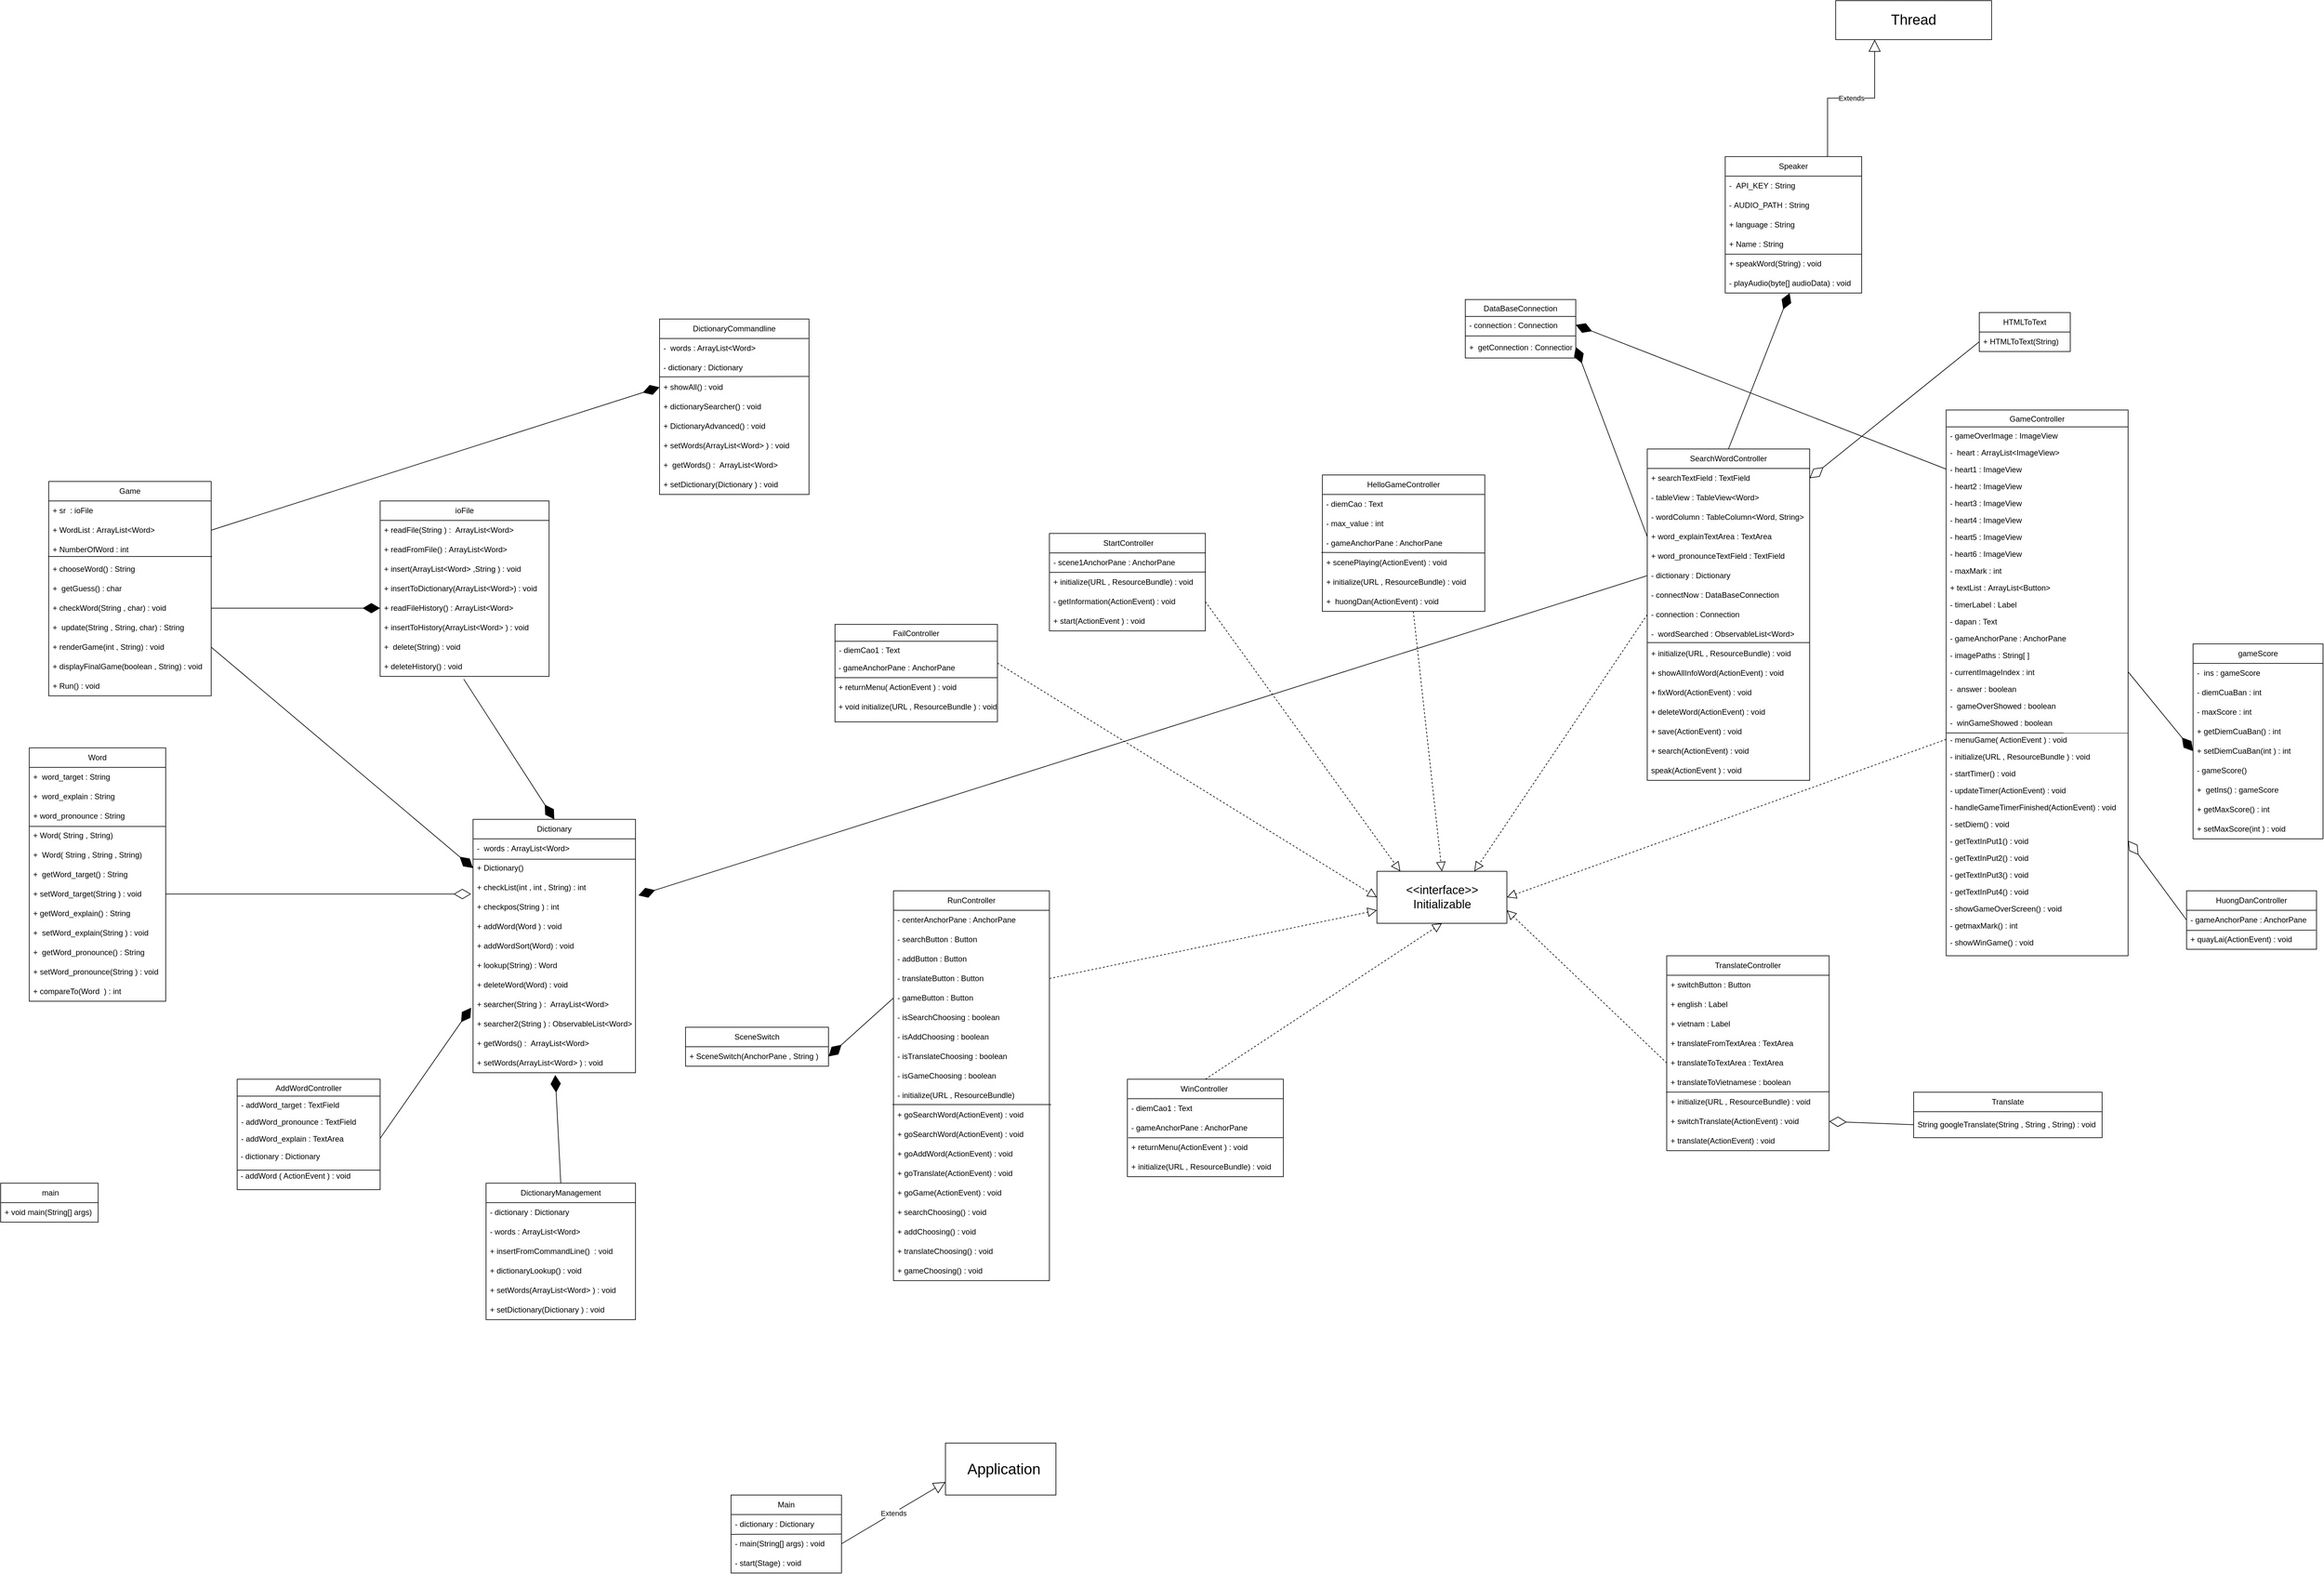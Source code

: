 <mxfile version="22.1.8" type="device">
  <diagram id="C5RBs43oDa-KdzZeNtuy" name="Page-1">
    <mxGraphModel dx="4132" dy="2082" grid="1" gridSize="10" guides="1" tooltips="1" connect="1" arrows="1" fold="1" page="1" pageScale="1" pageWidth="827" pageHeight="1169" math="0" shadow="0">
      <root>
        <mxCell id="WIyWlLk6GJQsqaUBKTNV-0" />
        <mxCell id="WIyWlLk6GJQsqaUBKTNV-1" parent="WIyWlLk6GJQsqaUBKTNV-0" />
        <mxCell id="zkfFHV4jXpPFQw0GAbJ--0" value="AddWordController" style="swimlane;fontStyle=0;align=center;verticalAlign=top;childLayout=stackLayout;horizontal=1;startSize=26;horizontalStack=0;resizeParent=1;resizeLast=0;collapsible=1;marginBottom=0;rounded=0;shadow=0;strokeWidth=1;" parent="WIyWlLk6GJQsqaUBKTNV-1" vertex="1">
          <mxGeometry x="-1440" y="960" width="220" height="170" as="geometry">
            <mxRectangle x="230" y="140" width="160" height="26" as="alternateBounds" />
          </mxGeometry>
        </mxCell>
        <mxCell id="zkfFHV4jXpPFQw0GAbJ--1" value="- addWord_target : TextField" style="text;align=left;verticalAlign=top;spacingLeft=4;spacingRight=4;overflow=hidden;rotatable=0;points=[[0,0.5],[1,0.5]];portConstraint=eastwest;" parent="zkfFHV4jXpPFQw0GAbJ--0" vertex="1">
          <mxGeometry y="26" width="220" height="26" as="geometry" />
        </mxCell>
        <mxCell id="zkfFHV4jXpPFQw0GAbJ--2" value="- addWord_pronounce : TextField" style="text;align=left;verticalAlign=top;spacingLeft=4;spacingRight=4;overflow=hidden;rotatable=0;points=[[0,0.5],[1,0.5]];portConstraint=eastwest;rounded=0;shadow=0;html=0;" parent="zkfFHV4jXpPFQw0GAbJ--0" vertex="1">
          <mxGeometry y="52" width="220" height="26" as="geometry" />
        </mxCell>
        <mxCell id="zkfFHV4jXpPFQw0GAbJ--3" value="- addWord_explain : TextArea" style="text;align=left;verticalAlign=top;spacingLeft=4;spacingRight=4;overflow=hidden;rotatable=0;points=[[0,0.5],[1,0.5]];portConstraint=eastwest;rounded=0;shadow=0;html=0;" parent="zkfFHV4jXpPFQw0GAbJ--0" vertex="1">
          <mxGeometry y="78" width="220" height="26" as="geometry" />
        </mxCell>
        <mxCell id="MWqNm4K_UuyTtYYoWFC4-3" value="&amp;nbsp;- dictionary : Dictionary" style="text;html=1;align=left;verticalAlign=middle;resizable=0;points=[];autosize=1;strokeColor=none;fillColor=none;" parent="zkfFHV4jXpPFQw0GAbJ--0" vertex="1">
          <mxGeometry y="104" width="220" height="30" as="geometry" />
        </mxCell>
        <mxCell id="MWqNm4K_UuyTtYYoWFC4-5" value="" style="endArrow=none;html=1;rounded=0;" parent="zkfFHV4jXpPFQw0GAbJ--0" edge="1">
          <mxGeometry width="50" height="50" relative="1" as="geometry">
            <mxPoint y="140" as="sourcePoint" />
            <mxPoint x="220" y="140" as="targetPoint" />
          </mxGeometry>
        </mxCell>
        <mxCell id="MWqNm4K_UuyTtYYoWFC4-10" value="&amp;nbsp;- addWord ( ActionEvent ) : void" style="text;html=1;strokeColor=none;fillColor=none;align=left;verticalAlign=middle;whiteSpace=wrap;rounded=0;" parent="zkfFHV4jXpPFQw0GAbJ--0" vertex="1">
          <mxGeometry y="134" width="220" height="30" as="geometry" />
        </mxCell>
        <mxCell id="zkfFHV4jXpPFQw0GAbJ--6" value="DataBaseConnection" style="swimlane;fontStyle=0;align=center;verticalAlign=top;childLayout=stackLayout;horizontal=1;startSize=26;horizontalStack=0;resizeParent=1;resizeLast=0;collapsible=1;marginBottom=0;rounded=0;shadow=0;strokeWidth=1;" parent="WIyWlLk6GJQsqaUBKTNV-1" vertex="1">
          <mxGeometry x="450" y="-240" width="170" height="90" as="geometry">
            <mxRectangle x="130" y="380" width="160" height="26" as="alternateBounds" />
          </mxGeometry>
        </mxCell>
        <mxCell id="zkfFHV4jXpPFQw0GAbJ--7" value="- connection : Connection" style="text;align=left;verticalAlign=top;spacingLeft=4;spacingRight=4;overflow=hidden;rotatable=0;points=[[0,0.5],[1,0.5]];portConstraint=eastwest;" parent="zkfFHV4jXpPFQw0GAbJ--6" vertex="1">
          <mxGeometry y="26" width="170" height="26" as="geometry" />
        </mxCell>
        <mxCell id="zkfFHV4jXpPFQw0GAbJ--9" value="" style="line;html=1;strokeWidth=1;align=left;verticalAlign=middle;spacingTop=-1;spacingLeft=3;spacingRight=3;rotatable=0;labelPosition=right;points=[];portConstraint=eastwest;" parent="zkfFHV4jXpPFQw0GAbJ--6" vertex="1">
          <mxGeometry y="52" width="170" height="8" as="geometry" />
        </mxCell>
        <mxCell id="zkfFHV4jXpPFQw0GAbJ--11" value="+  getConnection : Connection" style="text;align=left;verticalAlign=top;spacingLeft=4;spacingRight=4;overflow=hidden;rotatable=0;points=[[0,0.5],[1,0.5]];portConstraint=eastwest;" parent="zkfFHV4jXpPFQw0GAbJ--6" vertex="1">
          <mxGeometry y="60" width="170" height="26" as="geometry" />
        </mxCell>
        <mxCell id="zkfFHV4jXpPFQw0GAbJ--13" value="FailController" style="swimlane;fontStyle=0;align=center;verticalAlign=top;childLayout=stackLayout;horizontal=1;startSize=26;horizontalStack=0;resizeParent=1;resizeLast=0;collapsible=1;marginBottom=0;rounded=0;shadow=0;strokeWidth=1;" parent="WIyWlLk6GJQsqaUBKTNV-1" vertex="1">
          <mxGeometry x="-520" y="260" width="250" height="150" as="geometry">
            <mxRectangle x="340" y="380" width="170" height="26" as="alternateBounds" />
          </mxGeometry>
        </mxCell>
        <mxCell id="zkfFHV4jXpPFQw0GAbJ--14" value="- diemCao1 : Text" style="text;align=left;verticalAlign=top;spacingLeft=4;spacingRight=4;overflow=hidden;rotatable=0;points=[[0,0.5],[1,0.5]];portConstraint=eastwest;" parent="zkfFHV4jXpPFQw0GAbJ--13" vertex="1">
          <mxGeometry y="26" width="250" height="26" as="geometry" />
        </mxCell>
        <mxCell id="MWqNm4K_UuyTtYYoWFC4-12" value="&amp;nbsp;- gameAnchorPane :&amp;nbsp;AnchorPane" style="text;html=1;strokeColor=none;fillColor=none;align=left;verticalAlign=middle;whiteSpace=wrap;rounded=0;" parent="zkfFHV4jXpPFQw0GAbJ--13" vertex="1">
          <mxGeometry y="52" width="250" height="30" as="geometry" />
        </mxCell>
        <mxCell id="MWqNm4K_UuyTtYYoWFC4-13" value="" style="endArrow=none;html=1;rounded=0;exitX=0;exitY=1;exitDx=0;exitDy=0;entryX=1;entryY=1;entryDx=0;entryDy=0;" parent="zkfFHV4jXpPFQw0GAbJ--13" source="MWqNm4K_UuyTtYYoWFC4-12" target="MWqNm4K_UuyTtYYoWFC4-12" edge="1">
          <mxGeometry width="50" height="50" relative="1" as="geometry">
            <mxPoint x="60" y="-30" as="sourcePoint" />
            <mxPoint x="110" y="-80" as="targetPoint" />
          </mxGeometry>
        </mxCell>
        <mxCell id="MWqNm4K_UuyTtYYoWFC4-14" value="&amp;nbsp;+ returnMenu( ActionEvent ) : void" style="text;html=1;strokeColor=none;fillColor=none;align=left;verticalAlign=middle;whiteSpace=wrap;rounded=0;" parent="zkfFHV4jXpPFQw0GAbJ--13" vertex="1">
          <mxGeometry y="82" width="250" height="30" as="geometry" />
        </mxCell>
        <mxCell id="MWqNm4K_UuyTtYYoWFC4-15" value="&amp;nbsp;+ void initialize(URL , ResourceBundle ) : void" style="text;html=1;strokeColor=none;fillColor=none;align=left;verticalAlign=middle;whiteSpace=wrap;rounded=0;" parent="zkfFHV4jXpPFQw0GAbJ--13" vertex="1">
          <mxGeometry y="112" width="250" height="30" as="geometry" />
        </mxCell>
        <mxCell id="zkfFHV4jXpPFQw0GAbJ--17" value="GameController" style="swimlane;fontStyle=0;align=center;verticalAlign=top;childLayout=stackLayout;horizontal=1;startSize=26;horizontalStack=0;resizeParent=1;resizeLast=0;collapsible=1;marginBottom=0;rounded=0;shadow=0;strokeWidth=1;" parent="WIyWlLk6GJQsqaUBKTNV-1" vertex="1">
          <mxGeometry x="1190" y="-70" width="280" height="840" as="geometry">
            <mxRectangle x="550" y="140" width="160" height="26" as="alternateBounds" />
          </mxGeometry>
        </mxCell>
        <mxCell id="zkfFHV4jXpPFQw0GAbJ--18" value="- gameOverImage : ImageView " style="text;align=left;verticalAlign=top;spacingLeft=4;spacingRight=4;overflow=hidden;rotatable=0;points=[[0,0.5],[1,0.5]];portConstraint=eastwest;" parent="zkfFHV4jXpPFQw0GAbJ--17" vertex="1">
          <mxGeometry y="26" width="280" height="26" as="geometry" />
        </mxCell>
        <mxCell id="zkfFHV4jXpPFQw0GAbJ--19" value="-  heart : ArrayList&lt;ImageView&gt;" style="text;align=left;verticalAlign=top;spacingLeft=4;spacingRight=4;overflow=hidden;rotatable=0;points=[[0,0.5],[1,0.5]];portConstraint=eastwest;rounded=0;shadow=0;html=0;" parent="zkfFHV4jXpPFQw0GAbJ--17" vertex="1">
          <mxGeometry y="52" width="280" height="26" as="geometry" />
        </mxCell>
        <mxCell id="zkfFHV4jXpPFQw0GAbJ--20" value="- heart1 : ImageView" style="text;align=left;verticalAlign=top;spacingLeft=4;spacingRight=4;overflow=hidden;rotatable=0;points=[[0,0.5],[1,0.5]];portConstraint=eastwest;rounded=0;shadow=0;html=0;" parent="zkfFHV4jXpPFQw0GAbJ--17" vertex="1">
          <mxGeometry y="78" width="280" height="26" as="geometry" />
        </mxCell>
        <mxCell id="MWqNm4K_UuyTtYYoWFC4-16" value="- heart2 : ImageView" style="text;align=left;verticalAlign=top;spacingLeft=4;spacingRight=4;overflow=hidden;rotatable=0;points=[[0,0.5],[1,0.5]];portConstraint=eastwest;rounded=0;shadow=0;html=0;" parent="zkfFHV4jXpPFQw0GAbJ--17" vertex="1">
          <mxGeometry y="104" width="280" height="26" as="geometry" />
        </mxCell>
        <mxCell id="MWqNm4K_UuyTtYYoWFC4-17" value="- heart3 : ImageView" style="text;align=left;verticalAlign=top;spacingLeft=4;spacingRight=4;overflow=hidden;rotatable=0;points=[[0,0.5],[1,0.5]];portConstraint=eastwest;rounded=0;shadow=0;html=0;" parent="zkfFHV4jXpPFQw0GAbJ--17" vertex="1">
          <mxGeometry y="130" width="280" height="26" as="geometry" />
        </mxCell>
        <mxCell id="MWqNm4K_UuyTtYYoWFC4-18" value="- heart4 : ImageView" style="text;align=left;verticalAlign=top;spacingLeft=4;spacingRight=4;overflow=hidden;rotatable=0;points=[[0,0.5],[1,0.5]];portConstraint=eastwest;rounded=0;shadow=0;html=0;" parent="zkfFHV4jXpPFQw0GAbJ--17" vertex="1">
          <mxGeometry y="156" width="280" height="26" as="geometry" />
        </mxCell>
        <mxCell id="MWqNm4K_UuyTtYYoWFC4-19" value="- heart5 : ImageView" style="text;align=left;verticalAlign=top;spacingLeft=4;spacingRight=4;overflow=hidden;rotatable=0;points=[[0,0.5],[1,0.5]];portConstraint=eastwest;rounded=0;shadow=0;html=0;" parent="zkfFHV4jXpPFQw0GAbJ--17" vertex="1">
          <mxGeometry y="182" width="280" height="26" as="geometry" />
        </mxCell>
        <mxCell id="MWqNm4K_UuyTtYYoWFC4-20" value="- heart6 : ImageView" style="text;align=left;verticalAlign=top;spacingLeft=4;spacingRight=4;overflow=hidden;rotatable=0;points=[[0,0.5],[1,0.5]];portConstraint=eastwest;rounded=0;shadow=0;html=0;" parent="zkfFHV4jXpPFQw0GAbJ--17" vertex="1">
          <mxGeometry y="208" width="280" height="26" as="geometry" />
        </mxCell>
        <mxCell id="MWqNm4K_UuyTtYYoWFC4-21" value="- maxMark : int" style="text;align=left;verticalAlign=top;spacingLeft=4;spacingRight=4;overflow=hidden;rotatable=0;points=[[0,0.5],[1,0.5]];portConstraint=eastwest;rounded=0;shadow=0;html=0;" parent="zkfFHV4jXpPFQw0GAbJ--17" vertex="1">
          <mxGeometry y="234" width="280" height="26" as="geometry" />
        </mxCell>
        <mxCell id="MWqNm4K_UuyTtYYoWFC4-22" value="+ textList : ArrayList&lt;Button&gt;" style="text;align=left;verticalAlign=top;spacingLeft=4;spacingRight=4;overflow=hidden;rotatable=0;points=[[0,0.5],[1,0.5]];portConstraint=eastwest;rounded=0;shadow=0;html=0;" parent="zkfFHV4jXpPFQw0GAbJ--17" vertex="1">
          <mxGeometry y="260" width="280" height="26" as="geometry" />
        </mxCell>
        <mxCell id="MWqNm4K_UuyTtYYoWFC4-23" value="- timerLabel : Label" style="text;align=left;verticalAlign=top;spacingLeft=4;spacingRight=4;overflow=hidden;rotatable=0;points=[[0,0.5],[1,0.5]];portConstraint=eastwest;rounded=0;shadow=0;html=0;" parent="zkfFHV4jXpPFQw0GAbJ--17" vertex="1">
          <mxGeometry y="286" width="280" height="26" as="geometry" />
        </mxCell>
        <mxCell id="MWqNm4K_UuyTtYYoWFC4-24" value="- dapan : Text" style="text;align=left;verticalAlign=top;spacingLeft=4;spacingRight=4;overflow=hidden;rotatable=0;points=[[0,0.5],[1,0.5]];portConstraint=eastwest;rounded=0;shadow=0;html=0;" parent="zkfFHV4jXpPFQw0GAbJ--17" vertex="1">
          <mxGeometry y="312" width="280" height="26" as="geometry" />
        </mxCell>
        <mxCell id="MWqNm4K_UuyTtYYoWFC4-25" value="- gameAnchorPane : AnchorPane" style="text;align=left;verticalAlign=top;spacingLeft=4;spacingRight=4;overflow=hidden;rotatable=0;points=[[0,0.5],[1,0.5]];portConstraint=eastwest;rounded=0;shadow=0;html=0;" parent="zkfFHV4jXpPFQw0GAbJ--17" vertex="1">
          <mxGeometry y="338" width="280" height="26" as="geometry" />
        </mxCell>
        <mxCell id="MWqNm4K_UuyTtYYoWFC4-29" value="- imagePaths : String[ ]" style="text;align=left;verticalAlign=top;spacingLeft=4;spacingRight=4;overflow=hidden;rotatable=0;points=[[0,0.5],[1,0.5]];portConstraint=eastwest;rounded=0;shadow=0;html=0;" parent="zkfFHV4jXpPFQw0GAbJ--17" vertex="1">
          <mxGeometry y="364" width="280" height="26" as="geometry" />
        </mxCell>
        <mxCell id="MWqNm4K_UuyTtYYoWFC4-30" value="- currentImageIndex : int " style="text;align=left;verticalAlign=top;spacingLeft=4;spacingRight=4;overflow=hidden;rotatable=0;points=[[0,0.5],[1,0.5]];portConstraint=eastwest;rounded=0;shadow=0;html=0;" parent="zkfFHV4jXpPFQw0GAbJ--17" vertex="1">
          <mxGeometry y="390" width="280" height="26" as="geometry" />
        </mxCell>
        <mxCell id="MWqNm4K_UuyTtYYoWFC4-31" value="-  answer : boolean" style="text;align=left;verticalAlign=top;spacingLeft=4;spacingRight=4;overflow=hidden;rotatable=0;points=[[0,0.5],[1,0.5]];portConstraint=eastwest;rounded=0;shadow=0;html=0;" parent="zkfFHV4jXpPFQw0GAbJ--17" vertex="1">
          <mxGeometry y="416" width="280" height="26" as="geometry" />
        </mxCell>
        <mxCell id="KPDPt_HukclP0nCcabdX-0" value="-  gameOverShowed : boolean" style="text;align=left;verticalAlign=top;spacingLeft=4;spacingRight=4;overflow=hidden;rotatable=0;points=[[0,0.5],[1,0.5]];portConstraint=eastwest;rounded=0;shadow=0;html=0;" parent="zkfFHV4jXpPFQw0GAbJ--17" vertex="1">
          <mxGeometry y="442" width="280" height="26" as="geometry" />
        </mxCell>
        <mxCell id="KPDPt_HukclP0nCcabdX-1" value="-  winGameShowed : boolean" style="text;align=left;verticalAlign=top;spacingLeft=4;spacingRight=4;overflow=hidden;rotatable=0;points=[[0,0.5],[1,0.5]];portConstraint=eastwest;rounded=0;shadow=0;html=0;" parent="zkfFHV4jXpPFQw0GAbJ--17" vertex="1">
          <mxGeometry y="468" width="280" height="26" as="geometry" />
        </mxCell>
        <mxCell id="KPDPt_HukclP0nCcabdX-2" value="" style="endArrow=none;html=1;rounded=0;entryX=1.002;entryY=1.12;entryDx=0;entryDy=0;entryPerimeter=0;" parent="zkfFHV4jXpPFQw0GAbJ--17" target="KPDPt_HukclP0nCcabdX-1" edge="1">
          <mxGeometry width="50" height="50" relative="1" as="geometry">
            <mxPoint y="497" as="sourcePoint" />
            <mxPoint x="-200" y="340" as="targetPoint" />
          </mxGeometry>
        </mxCell>
        <mxCell id="KPDPt_HukclP0nCcabdX-3" value="- menuGame( ActionEvent ) : void" style="text;align=left;verticalAlign=top;spacingLeft=4;spacingRight=4;overflow=hidden;rotatable=0;points=[[0,0.5],[1,0.5]];portConstraint=eastwest;rounded=0;shadow=0;html=0;" parent="zkfFHV4jXpPFQw0GAbJ--17" vertex="1">
          <mxGeometry y="494" width="280" height="26" as="geometry" />
        </mxCell>
        <mxCell id="KPDPt_HukclP0nCcabdX-4" value="- initialize(URL , ResourceBundle ) : void " style="text;align=left;verticalAlign=top;spacingLeft=4;spacingRight=4;overflow=hidden;rotatable=0;points=[[0,0.5],[1,0.5]];portConstraint=eastwest;rounded=0;shadow=0;html=0;" parent="zkfFHV4jXpPFQw0GAbJ--17" vertex="1">
          <mxGeometry y="520" width="280" height="26" as="geometry" />
        </mxCell>
        <mxCell id="KPDPt_HukclP0nCcabdX-5" value="- startTimer() : void" style="text;align=left;verticalAlign=top;spacingLeft=4;spacingRight=4;overflow=hidden;rotatable=0;points=[[0,0.5],[1,0.5]];portConstraint=eastwest;rounded=0;shadow=0;html=0;" parent="zkfFHV4jXpPFQw0GAbJ--17" vertex="1">
          <mxGeometry y="546" width="280" height="26" as="geometry" />
        </mxCell>
        <mxCell id="KPDPt_HukclP0nCcabdX-6" value="- updateTimer(ActionEvent) : void" style="text;align=left;verticalAlign=top;spacingLeft=4;spacingRight=4;overflow=hidden;rotatable=0;points=[[0,0.5],[1,0.5]];portConstraint=eastwest;rounded=0;shadow=0;html=0;" parent="zkfFHV4jXpPFQw0GAbJ--17" vertex="1">
          <mxGeometry y="572" width="280" height="26" as="geometry" />
        </mxCell>
        <mxCell id="KPDPt_HukclP0nCcabdX-7" value="- handleGameTimerFinished(ActionEvent) : void" style="text;align=left;verticalAlign=top;spacingLeft=4;spacingRight=4;overflow=hidden;rotatable=0;points=[[0,0.5],[1,0.5]];portConstraint=eastwest;rounded=0;shadow=0;html=0;" parent="zkfFHV4jXpPFQw0GAbJ--17" vertex="1">
          <mxGeometry y="598" width="280" height="26" as="geometry" />
        </mxCell>
        <mxCell id="KPDPt_HukclP0nCcabdX-8" value="- setDiem() : void" style="text;align=left;verticalAlign=top;spacingLeft=4;spacingRight=4;overflow=hidden;rotatable=0;points=[[0,0.5],[1,0.5]];portConstraint=eastwest;rounded=0;shadow=0;html=0;" parent="zkfFHV4jXpPFQw0GAbJ--17" vertex="1">
          <mxGeometry y="624" width="280" height="26" as="geometry" />
        </mxCell>
        <mxCell id="KPDPt_HukclP0nCcabdX-9" value="- getTextInPut1() : void" style="text;align=left;verticalAlign=top;spacingLeft=4;spacingRight=4;overflow=hidden;rotatable=0;points=[[0,0.5],[1,0.5]];portConstraint=eastwest;rounded=0;shadow=0;html=0;" parent="zkfFHV4jXpPFQw0GAbJ--17" vertex="1">
          <mxGeometry y="650" width="280" height="26" as="geometry" />
        </mxCell>
        <mxCell id="KPDPt_HukclP0nCcabdX-10" value="- getTextInPut2() : void" style="text;align=left;verticalAlign=top;spacingLeft=4;spacingRight=4;overflow=hidden;rotatable=0;points=[[0,0.5],[1,0.5]];portConstraint=eastwest;rounded=0;shadow=0;html=0;" parent="zkfFHV4jXpPFQw0GAbJ--17" vertex="1">
          <mxGeometry y="676" width="280" height="26" as="geometry" />
        </mxCell>
        <mxCell id="KPDPt_HukclP0nCcabdX-12" value="- getTextInPut3() : void" style="text;align=left;verticalAlign=top;spacingLeft=4;spacingRight=4;overflow=hidden;rotatable=0;points=[[0,0.5],[1,0.5]];portConstraint=eastwest;rounded=0;shadow=0;html=0;" parent="zkfFHV4jXpPFQw0GAbJ--17" vertex="1">
          <mxGeometry y="702" width="280" height="26" as="geometry" />
        </mxCell>
        <mxCell id="KPDPt_HukclP0nCcabdX-13" value="- getTextInPut4() : void" style="text;align=left;verticalAlign=top;spacingLeft=4;spacingRight=4;overflow=hidden;rotatable=0;points=[[0,0.5],[1,0.5]];portConstraint=eastwest;rounded=0;shadow=0;html=0;" parent="zkfFHV4jXpPFQw0GAbJ--17" vertex="1">
          <mxGeometry y="728" width="280" height="26" as="geometry" />
        </mxCell>
        <mxCell id="KPDPt_HukclP0nCcabdX-14" value="- showGameOverScreen() : void" style="text;align=left;verticalAlign=top;spacingLeft=4;spacingRight=4;overflow=hidden;rotatable=0;points=[[0,0.5],[1,0.5]];portConstraint=eastwest;rounded=0;shadow=0;html=0;" parent="zkfFHV4jXpPFQw0GAbJ--17" vertex="1">
          <mxGeometry y="754" width="280" height="26" as="geometry" />
        </mxCell>
        <mxCell id="KPDPt_HukclP0nCcabdX-15" value="- getmaxMark() : int" style="text;align=left;verticalAlign=top;spacingLeft=4;spacingRight=4;overflow=hidden;rotatable=0;points=[[0,0.5],[1,0.5]];portConstraint=eastwest;rounded=0;shadow=0;html=0;" parent="zkfFHV4jXpPFQw0GAbJ--17" vertex="1">
          <mxGeometry y="780" width="280" height="26" as="geometry" />
        </mxCell>
        <mxCell id="KPDPt_HukclP0nCcabdX-16" value="- showWinGame() : void" style="text;align=left;verticalAlign=top;spacingLeft=4;spacingRight=4;overflow=hidden;rotatable=0;points=[[0,0.5],[1,0.5]];portConstraint=eastwest;rounded=0;shadow=0;html=0;" parent="zkfFHV4jXpPFQw0GAbJ--17" vertex="1">
          <mxGeometry y="806" width="280" height="26" as="geometry" />
        </mxCell>
        <mxCell id="KPDPt_HukclP0nCcabdX-17" value="HTMLToText" style="swimlane;fontStyle=0;childLayout=stackLayout;horizontal=1;startSize=30;horizontalStack=0;resizeParent=1;resizeParentMax=0;resizeLast=0;collapsible=1;marginBottom=0;whiteSpace=wrap;html=1;" parent="WIyWlLk6GJQsqaUBKTNV-1" vertex="1">
          <mxGeometry x="1241" y="-220" width="140" height="60" as="geometry" />
        </mxCell>
        <mxCell id="KPDPt_HukclP0nCcabdX-18" value="+ HTMLToText(String)" style="text;strokeColor=none;fillColor=none;align=left;verticalAlign=middle;spacingLeft=4;spacingRight=4;overflow=hidden;points=[[0,0.5],[1,0.5]];portConstraint=eastwest;rotatable=0;whiteSpace=wrap;html=1;" parent="KPDPt_HukclP0nCcabdX-17" vertex="1">
          <mxGeometry y="30" width="140" height="30" as="geometry" />
        </mxCell>
        <mxCell id="KPDPt_HukclP0nCcabdX-31" value="HelloGameController" style="swimlane;fontStyle=0;childLayout=stackLayout;horizontal=1;startSize=30;horizontalStack=0;resizeParent=1;resizeParentMax=0;resizeLast=0;collapsible=1;marginBottom=0;whiteSpace=wrap;html=1;" parent="WIyWlLk6GJQsqaUBKTNV-1" vertex="1">
          <mxGeometry x="230" y="30" width="250" height="210" as="geometry" />
        </mxCell>
        <mxCell id="KPDPt_HukclP0nCcabdX-32" value="- diemCao : Text" style="text;strokeColor=none;fillColor=none;align=left;verticalAlign=middle;spacingLeft=4;spacingRight=4;overflow=hidden;points=[[0,0.5],[1,0.5]];portConstraint=eastwest;rotatable=0;whiteSpace=wrap;html=1;" parent="KPDPt_HukclP0nCcabdX-31" vertex="1">
          <mxGeometry y="30" width="250" height="30" as="geometry" />
        </mxCell>
        <mxCell id="KPDPt_HukclP0nCcabdX-33" value="- max_value : int" style="text;strokeColor=none;fillColor=none;align=left;verticalAlign=middle;spacingLeft=4;spacingRight=4;overflow=hidden;points=[[0,0.5],[1,0.5]];portConstraint=eastwest;rotatable=0;whiteSpace=wrap;html=1;" parent="KPDPt_HukclP0nCcabdX-31" vertex="1">
          <mxGeometry y="60" width="250" height="30" as="geometry" />
        </mxCell>
        <mxCell id="KPDPt_HukclP0nCcabdX-34" value="- gameAnchorPane : AnchorPane" style="text;strokeColor=none;fillColor=none;align=left;verticalAlign=middle;spacingLeft=4;spacingRight=4;overflow=hidden;points=[[0,0.5],[1,0.5]];portConstraint=eastwest;rotatable=0;whiteSpace=wrap;html=1;" parent="KPDPt_HukclP0nCcabdX-31" vertex="1">
          <mxGeometry y="90" width="250" height="30" as="geometry" />
        </mxCell>
        <mxCell id="KPDPt_HukclP0nCcabdX-35" value="+&amp;nbsp;scenePlaying(ActionEvent) : void" style="text;strokeColor=none;fillColor=none;align=left;verticalAlign=middle;spacingLeft=4;spacingRight=4;overflow=hidden;points=[[0,0.5],[1,0.5]];portConstraint=eastwest;rotatable=0;whiteSpace=wrap;html=1;" parent="KPDPt_HukclP0nCcabdX-31" vertex="1">
          <mxGeometry y="120" width="250" height="30" as="geometry" />
        </mxCell>
        <mxCell id="KPDPt_HukclP0nCcabdX-36" value="" style="endArrow=none;html=1;rounded=0;entryX=0.999;entryY=0.005;entryDx=0;entryDy=0;entryPerimeter=0;exitX=-0.006;exitY=0.977;exitDx=0;exitDy=0;exitPerimeter=0;" parent="KPDPt_HukclP0nCcabdX-31" source="KPDPt_HukclP0nCcabdX-34" target="KPDPt_HukclP0nCcabdX-35" edge="1">
          <mxGeometry width="50" height="50" relative="1" as="geometry">
            <mxPoint y="90" as="sourcePoint" />
            <mxPoint x="50" y="40" as="targetPoint" />
          </mxGeometry>
        </mxCell>
        <mxCell id="KPDPt_HukclP0nCcabdX-37" value="+&amp;nbsp;initialize(URL , ResourceBundle) : void" style="text;strokeColor=none;fillColor=none;align=left;verticalAlign=middle;spacingLeft=4;spacingRight=4;overflow=hidden;points=[[0,0.5],[1,0.5]];portConstraint=eastwest;rotatable=0;whiteSpace=wrap;html=1;" parent="KPDPt_HukclP0nCcabdX-31" vertex="1">
          <mxGeometry y="150" width="250" height="30" as="geometry" />
        </mxCell>
        <mxCell id="KPDPt_HukclP0nCcabdX-38" value="+&amp;nbsp;&amp;nbsp;huongDan(ActionEvent) : void" style="text;strokeColor=none;fillColor=none;align=left;verticalAlign=middle;spacingLeft=4;spacingRight=4;overflow=hidden;points=[[0,0.5],[1,0.5]];portConstraint=eastwest;rotatable=0;whiteSpace=wrap;html=1;" parent="KPDPt_HukclP0nCcabdX-31" vertex="1">
          <mxGeometry y="180" width="250" height="30" as="geometry" />
        </mxCell>
        <mxCell id="KPDPt_HukclP0nCcabdX-43" value="HuongDanController" style="swimlane;fontStyle=0;childLayout=stackLayout;horizontal=1;startSize=30;horizontalStack=0;resizeParent=1;resizeParentMax=0;resizeLast=0;collapsible=1;marginBottom=0;whiteSpace=wrap;html=1;" parent="WIyWlLk6GJQsqaUBKTNV-1" vertex="1">
          <mxGeometry x="1560" y="670" width="200" height="90" as="geometry" />
        </mxCell>
        <mxCell id="KPDPt_HukclP0nCcabdX-44" value="-&amp;nbsp;gameAnchorPane : AnchorPane" style="text;strokeColor=none;fillColor=none;align=left;verticalAlign=middle;spacingLeft=4;spacingRight=4;overflow=hidden;points=[[0,0.5],[1,0.5]];portConstraint=eastwest;rotatable=0;whiteSpace=wrap;html=1;" parent="KPDPt_HukclP0nCcabdX-43" vertex="1">
          <mxGeometry y="30" width="200" height="30" as="geometry" />
        </mxCell>
        <mxCell id="KPDPt_HukclP0nCcabdX-46" value="+&amp;nbsp;quayLai(ActionEvent) : void" style="text;strokeColor=none;fillColor=none;align=left;verticalAlign=middle;spacingLeft=4;spacingRight=4;overflow=hidden;points=[[0,0.5],[1,0.5]];portConstraint=eastwest;rotatable=0;whiteSpace=wrap;html=1;" parent="KPDPt_HukclP0nCcabdX-43" vertex="1">
          <mxGeometry y="60" width="200" height="30" as="geometry" />
        </mxCell>
        <mxCell id="KPDPt_HukclP0nCcabdX-47" value="" style="endArrow=none;html=1;rounded=0;entryX=0.995;entryY=0.02;entryDx=0;entryDy=0;entryPerimeter=0;" parent="KPDPt_HukclP0nCcabdX-43" target="KPDPt_HukclP0nCcabdX-46" edge="1">
          <mxGeometry width="50" height="50" relative="1" as="geometry">
            <mxPoint y="61" as="sourcePoint" />
            <mxPoint x="220" y="170" as="targetPoint" />
          </mxGeometry>
        </mxCell>
        <mxCell id="KPDPt_HukclP0nCcabdX-48" value="Main" style="swimlane;fontStyle=0;childLayout=stackLayout;horizontal=1;startSize=30;horizontalStack=0;resizeParent=1;resizeParentMax=0;resizeLast=0;collapsible=1;marginBottom=0;whiteSpace=wrap;html=1;" parent="WIyWlLk6GJQsqaUBKTNV-1" vertex="1">
          <mxGeometry x="-680" y="1600" width="170" height="120" as="geometry" />
        </mxCell>
        <mxCell id="KPDPt_HukclP0nCcabdX-49" value="- dictionary : Dictionary" style="text;strokeColor=none;fillColor=none;align=left;verticalAlign=middle;spacingLeft=4;spacingRight=4;overflow=hidden;points=[[0,0.5],[1,0.5]];portConstraint=eastwest;rotatable=0;whiteSpace=wrap;html=1;" parent="KPDPt_HukclP0nCcabdX-48" vertex="1">
          <mxGeometry y="30" width="170" height="30" as="geometry" />
        </mxCell>
        <mxCell id="KPDPt_HukclP0nCcabdX-50" value="- main(String[] args) : void" style="text;strokeColor=none;fillColor=none;align=left;verticalAlign=middle;spacingLeft=4;spacingRight=4;overflow=hidden;points=[[0,0.5],[1,0.5]];portConstraint=eastwest;rotatable=0;whiteSpace=wrap;html=1;" parent="KPDPt_HukclP0nCcabdX-48" vertex="1">
          <mxGeometry y="60" width="170" height="30" as="geometry" />
        </mxCell>
        <mxCell id="KPDPt_HukclP0nCcabdX-51" value="- start(Stage) : void" style="text;strokeColor=none;fillColor=none;align=left;verticalAlign=middle;spacingLeft=4;spacingRight=4;overflow=hidden;points=[[0,0.5],[1,0.5]];portConstraint=eastwest;rotatable=0;whiteSpace=wrap;html=1;" parent="KPDPt_HukclP0nCcabdX-48" vertex="1">
          <mxGeometry y="90" width="170" height="30" as="geometry" />
        </mxCell>
        <mxCell id="KPDPt_HukclP0nCcabdX-52" value="" style="endArrow=none;html=1;rounded=0;exitX=0.003;exitY=1.015;exitDx=0;exitDy=0;exitPerimeter=0;" parent="KPDPt_HukclP0nCcabdX-48" source="KPDPt_HukclP0nCcabdX-49" edge="1">
          <mxGeometry width="50" height="50" relative="1" as="geometry">
            <mxPoint x="410" y="210" as="sourcePoint" />
            <mxPoint x="170" y="60" as="targetPoint" />
          </mxGeometry>
        </mxCell>
        <mxCell id="KPDPt_HukclP0nCcabdX-53" value="RunController" style="swimlane;fontStyle=0;childLayout=stackLayout;horizontal=1;startSize=30;horizontalStack=0;resizeParent=1;resizeParentMax=0;resizeLast=0;collapsible=1;marginBottom=0;whiteSpace=wrap;html=1;" parent="WIyWlLk6GJQsqaUBKTNV-1" vertex="1">
          <mxGeometry x="-430" y="670" width="240" height="600" as="geometry" />
        </mxCell>
        <mxCell id="KPDPt_HukclP0nCcabdX-54" value="-&amp;nbsp;centerAnchorPane : AnchorPane" style="text;strokeColor=none;fillColor=none;align=left;verticalAlign=middle;spacingLeft=4;spacingRight=4;overflow=hidden;points=[[0,0.5],[1,0.5]];portConstraint=eastwest;rotatable=0;whiteSpace=wrap;html=1;" parent="KPDPt_HukclP0nCcabdX-53" vertex="1">
          <mxGeometry y="30" width="240" height="30" as="geometry" />
        </mxCell>
        <mxCell id="KPDPt_HukclP0nCcabdX-55" value="-&amp;nbsp;searchButton : Button" style="text;strokeColor=none;fillColor=none;align=left;verticalAlign=middle;spacingLeft=4;spacingRight=4;overflow=hidden;points=[[0,0.5],[1,0.5]];portConstraint=eastwest;rotatable=0;whiteSpace=wrap;html=1;" parent="KPDPt_HukclP0nCcabdX-53" vertex="1">
          <mxGeometry y="60" width="240" height="30" as="geometry" />
        </mxCell>
        <mxCell id="KPDPt_HukclP0nCcabdX-58" value="- addButton : Button" style="text;strokeColor=none;fillColor=none;align=left;verticalAlign=middle;spacingLeft=4;spacingRight=4;overflow=hidden;points=[[0,0.5],[1,0.5]];portConstraint=eastwest;rotatable=0;whiteSpace=wrap;html=1;" parent="KPDPt_HukclP0nCcabdX-53" vertex="1">
          <mxGeometry y="90" width="240" height="30" as="geometry" />
        </mxCell>
        <mxCell id="KPDPt_HukclP0nCcabdX-59" value="- translateButton : Button" style="text;strokeColor=none;fillColor=none;align=left;verticalAlign=middle;spacingLeft=4;spacingRight=4;overflow=hidden;points=[[0,0.5],[1,0.5]];portConstraint=eastwest;rotatable=0;whiteSpace=wrap;html=1;" parent="KPDPt_HukclP0nCcabdX-53" vertex="1">
          <mxGeometry y="120" width="240" height="30" as="geometry" />
        </mxCell>
        <mxCell id="KPDPt_HukclP0nCcabdX-60" value="- gameButton : Button" style="text;strokeColor=none;fillColor=none;align=left;verticalAlign=middle;spacingLeft=4;spacingRight=4;overflow=hidden;points=[[0,0.5],[1,0.5]];portConstraint=eastwest;rotatable=0;whiteSpace=wrap;html=1;" parent="KPDPt_HukclP0nCcabdX-53" vertex="1">
          <mxGeometry y="150" width="240" height="30" as="geometry" />
        </mxCell>
        <mxCell id="KPDPt_HukclP0nCcabdX-61" value="-&amp;nbsp;isSearchChoosing : boolean" style="text;strokeColor=none;fillColor=none;align=left;verticalAlign=middle;spacingLeft=4;spacingRight=4;overflow=hidden;points=[[0,0.5],[1,0.5]];portConstraint=eastwest;rotatable=0;whiteSpace=wrap;html=1;" parent="KPDPt_HukclP0nCcabdX-53" vertex="1">
          <mxGeometry y="180" width="240" height="30" as="geometry" />
        </mxCell>
        <mxCell id="KPDPt_HukclP0nCcabdX-62" value="-&amp;nbsp;isAddChoosing : boolean" style="text;strokeColor=none;fillColor=none;align=left;verticalAlign=middle;spacingLeft=4;spacingRight=4;overflow=hidden;points=[[0,0.5],[1,0.5]];portConstraint=eastwest;rotatable=0;whiteSpace=wrap;html=1;" parent="KPDPt_HukclP0nCcabdX-53" vertex="1">
          <mxGeometry y="210" width="240" height="30" as="geometry" />
        </mxCell>
        <mxCell id="KPDPt_HukclP0nCcabdX-63" value="-&amp;nbsp;isTranslateChoosing : boolean" style="text;strokeColor=none;fillColor=none;align=left;verticalAlign=middle;spacingLeft=4;spacingRight=4;overflow=hidden;points=[[0,0.5],[1,0.5]];portConstraint=eastwest;rotatable=0;whiteSpace=wrap;html=1;" parent="KPDPt_HukclP0nCcabdX-53" vertex="1">
          <mxGeometry y="240" width="240" height="30" as="geometry" />
        </mxCell>
        <mxCell id="KPDPt_HukclP0nCcabdX-64" value="-&amp;nbsp;isGameChoosing : boolean" style="text;strokeColor=none;fillColor=none;align=left;verticalAlign=middle;spacingLeft=4;spacingRight=4;overflow=hidden;points=[[0,0.5],[1,0.5]];portConstraint=eastwest;rotatable=0;whiteSpace=wrap;html=1;" parent="KPDPt_HukclP0nCcabdX-53" vertex="1">
          <mxGeometry y="270" width="240" height="30" as="geometry" />
        </mxCell>
        <mxCell id="KPDPt_HukclP0nCcabdX-65" value="- initialize(URL , ResourceBundle)" style="text;strokeColor=none;fillColor=none;align=left;verticalAlign=middle;spacingLeft=4;spacingRight=4;overflow=hidden;points=[[0,0.5],[1,0.5]];portConstraint=eastwest;rotatable=0;whiteSpace=wrap;html=1;" parent="KPDPt_HukclP0nCcabdX-53" vertex="1">
          <mxGeometry y="300" width="240" height="30" as="geometry" />
        </mxCell>
        <mxCell id="KPDPt_HukclP0nCcabdX-66" value="+ goSearchWord(ActionEvent) : void" style="text;strokeColor=none;fillColor=none;align=left;verticalAlign=middle;spacingLeft=4;spacingRight=4;overflow=hidden;points=[[0,0.5],[1,0.5]];portConstraint=eastwest;rotatable=0;whiteSpace=wrap;html=1;" parent="KPDPt_HukclP0nCcabdX-53" vertex="1">
          <mxGeometry y="330" width="240" height="30" as="geometry" />
        </mxCell>
        <mxCell id="KPDPt_HukclP0nCcabdX-67" value="+ goSearchWord(ActionEvent) : void" style="text;strokeColor=none;fillColor=none;align=left;verticalAlign=middle;spacingLeft=4;spacingRight=4;overflow=hidden;points=[[0,0.5],[1,0.5]];portConstraint=eastwest;rotatable=0;whiteSpace=wrap;html=1;" parent="KPDPt_HukclP0nCcabdX-53" vertex="1">
          <mxGeometry y="360" width="240" height="30" as="geometry" />
        </mxCell>
        <mxCell id="KPDPt_HukclP0nCcabdX-68" value="+&amp;nbsp;goAddWord(ActionEvent) : void" style="text;strokeColor=none;fillColor=none;align=left;verticalAlign=middle;spacingLeft=4;spacingRight=4;overflow=hidden;points=[[0,0.5],[1,0.5]];portConstraint=eastwest;rotatable=0;whiteSpace=wrap;html=1;" parent="KPDPt_HukclP0nCcabdX-53" vertex="1">
          <mxGeometry y="390" width="240" height="30" as="geometry" />
        </mxCell>
        <mxCell id="KPDPt_HukclP0nCcabdX-69" value="+&amp;nbsp;goTranslate(ActionEvent) : void" style="text;strokeColor=none;fillColor=none;align=left;verticalAlign=middle;spacingLeft=4;spacingRight=4;overflow=hidden;points=[[0,0.5],[1,0.5]];portConstraint=eastwest;rotatable=0;whiteSpace=wrap;html=1;" parent="KPDPt_HukclP0nCcabdX-53" vertex="1">
          <mxGeometry y="420" width="240" height="30" as="geometry" />
        </mxCell>
        <mxCell id="KPDPt_HukclP0nCcabdX-70" value="+&amp;nbsp;goGame(ActionEvent) : void" style="text;strokeColor=none;fillColor=none;align=left;verticalAlign=middle;spacingLeft=4;spacingRight=4;overflow=hidden;points=[[0,0.5],[1,0.5]];portConstraint=eastwest;rotatable=0;whiteSpace=wrap;html=1;" parent="KPDPt_HukclP0nCcabdX-53" vertex="1">
          <mxGeometry y="450" width="240" height="30" as="geometry" />
        </mxCell>
        <mxCell id="KPDPt_HukclP0nCcabdX-71" value="+&amp;nbsp;searchChoosing() : void" style="text;strokeColor=none;fillColor=none;align=left;verticalAlign=middle;spacingLeft=4;spacingRight=4;overflow=hidden;points=[[0,0.5],[1,0.5]];portConstraint=eastwest;rotatable=0;whiteSpace=wrap;html=1;" parent="KPDPt_HukclP0nCcabdX-53" vertex="1">
          <mxGeometry y="480" width="240" height="30" as="geometry" />
        </mxCell>
        <mxCell id="KPDPt_HukclP0nCcabdX-72" value="+ addChoosing() : void" style="text;strokeColor=none;fillColor=none;align=left;verticalAlign=middle;spacingLeft=4;spacingRight=4;overflow=hidden;points=[[0,0.5],[1,0.5]];portConstraint=eastwest;rotatable=0;whiteSpace=wrap;html=1;" parent="KPDPt_HukclP0nCcabdX-53" vertex="1">
          <mxGeometry y="510" width="240" height="30" as="geometry" />
        </mxCell>
        <mxCell id="KPDPt_HukclP0nCcabdX-73" value="+ translateChoosing() : void" style="text;strokeColor=none;fillColor=none;align=left;verticalAlign=middle;spacingLeft=4;spacingRight=4;overflow=hidden;points=[[0,0.5],[1,0.5]];portConstraint=eastwest;rotatable=0;whiteSpace=wrap;html=1;" parent="KPDPt_HukclP0nCcabdX-53" vertex="1">
          <mxGeometry y="540" width="240" height="30" as="geometry" />
        </mxCell>
        <mxCell id="KPDPt_HukclP0nCcabdX-74" value="+ gameChoosing() : void" style="text;strokeColor=none;fillColor=none;align=left;verticalAlign=middle;spacingLeft=4;spacingRight=4;overflow=hidden;points=[[0,0.5],[1,0.5]];portConstraint=eastwest;rotatable=0;whiteSpace=wrap;html=1;" parent="KPDPt_HukclP0nCcabdX-53" vertex="1">
          <mxGeometry y="570" width="240" height="30" as="geometry" />
        </mxCell>
        <mxCell id="KPDPt_HukclP0nCcabdX-75" value="" style="endArrow=none;html=1;rounded=0;exitX=-0.006;exitY=0.967;exitDx=0;exitDy=0;exitPerimeter=0;entryX=1.011;entryY=0.967;entryDx=0;entryDy=0;entryPerimeter=0;" parent="KPDPt_HukclP0nCcabdX-53" source="KPDPt_HukclP0nCcabdX-65" target="KPDPt_HukclP0nCcabdX-65" edge="1">
          <mxGeometry width="50" height="50" relative="1" as="geometry">
            <mxPoint x="230" y="280" as="sourcePoint" />
            <mxPoint x="280" y="230" as="targetPoint" />
          </mxGeometry>
        </mxCell>
        <mxCell id="KPDPt_HukclP0nCcabdX-76" value="SceneSwitch" style="swimlane;fontStyle=0;childLayout=stackLayout;horizontal=1;startSize=30;horizontalStack=0;resizeParent=1;resizeParentMax=0;resizeLast=0;collapsible=1;marginBottom=0;whiteSpace=wrap;html=1;" parent="WIyWlLk6GJQsqaUBKTNV-1" vertex="1">
          <mxGeometry x="-750" y="880" width="220" height="60" as="geometry" />
        </mxCell>
        <mxCell id="KPDPt_HukclP0nCcabdX-77" value="+ SceneSwitch(AnchorPane , String )" style="text;strokeColor=none;fillColor=none;align=left;verticalAlign=middle;spacingLeft=4;spacingRight=4;overflow=hidden;points=[[0,0.5],[1,0.5]];portConstraint=eastwest;rotatable=0;whiteSpace=wrap;html=1;" parent="KPDPt_HukclP0nCcabdX-76" vertex="1">
          <mxGeometry y="30" width="220" height="30" as="geometry" />
        </mxCell>
        <mxCell id="KPDPt_HukclP0nCcabdX-80" value="SearchWordController" style="swimlane;fontStyle=0;childLayout=stackLayout;horizontal=1;startSize=30;horizontalStack=0;resizeParent=1;resizeParentMax=0;resizeLast=0;collapsible=1;marginBottom=0;whiteSpace=wrap;html=1;" parent="WIyWlLk6GJQsqaUBKTNV-1" vertex="1">
          <mxGeometry x="730" y="-10" width="250" height="510" as="geometry" />
        </mxCell>
        <mxCell id="KPDPt_HukclP0nCcabdX-81" value="+&amp;nbsp;searchTextField : TextField" style="text;strokeColor=none;fillColor=none;align=left;verticalAlign=middle;spacingLeft=4;spacingRight=4;overflow=hidden;points=[[0,0.5],[1,0.5]];portConstraint=eastwest;rotatable=0;whiteSpace=wrap;html=1;" parent="KPDPt_HukclP0nCcabdX-80" vertex="1">
          <mxGeometry y="30" width="250" height="30" as="geometry" />
        </mxCell>
        <mxCell id="KPDPt_HukclP0nCcabdX-82" value="- tableView :&amp;nbsp;TableView&amp;lt;Word&amp;gt;" style="text;strokeColor=none;fillColor=none;align=left;verticalAlign=middle;spacingLeft=4;spacingRight=4;overflow=hidden;points=[[0,0.5],[1,0.5]];portConstraint=eastwest;rotatable=0;whiteSpace=wrap;html=1;" parent="KPDPt_HukclP0nCcabdX-80" vertex="1">
          <mxGeometry y="60" width="250" height="30" as="geometry" />
        </mxCell>
        <mxCell id="KPDPt_HukclP0nCcabdX-83" value="-&amp;nbsp;wordColumn :&amp;nbsp;TableColumn&amp;lt;Word, String&amp;gt;" style="text;strokeColor=none;fillColor=none;align=left;verticalAlign=middle;spacingLeft=4;spacingRight=4;overflow=hidden;points=[[0,0.5],[1,0.5]];portConstraint=eastwest;rotatable=0;whiteSpace=wrap;html=1;" parent="KPDPt_HukclP0nCcabdX-80" vertex="1">
          <mxGeometry y="90" width="250" height="30" as="geometry" />
        </mxCell>
        <mxCell id="KPDPt_HukclP0nCcabdX-84" value="+&amp;nbsp;word_explainTextArea : TextArea" style="text;strokeColor=none;fillColor=none;align=left;verticalAlign=middle;spacingLeft=4;spacingRight=4;overflow=hidden;points=[[0,0.5],[1,0.5]];portConstraint=eastwest;rotatable=0;whiteSpace=wrap;html=1;" parent="KPDPt_HukclP0nCcabdX-80" vertex="1">
          <mxGeometry y="120" width="250" height="30" as="geometry" />
        </mxCell>
        <mxCell id="KPDPt_HukclP0nCcabdX-85" value="+&amp;nbsp;word_pronounceTextField : TextField" style="text;strokeColor=none;fillColor=none;align=left;verticalAlign=middle;spacingLeft=4;spacingRight=4;overflow=hidden;points=[[0,0.5],[1,0.5]];portConstraint=eastwest;rotatable=0;whiteSpace=wrap;html=1;" parent="KPDPt_HukclP0nCcabdX-80" vertex="1">
          <mxGeometry y="150" width="250" height="30" as="geometry" />
        </mxCell>
        <mxCell id="KPDPt_HukclP0nCcabdX-86" value="- dictionary : Dictionary" style="text;strokeColor=none;fillColor=none;align=left;verticalAlign=middle;spacingLeft=4;spacingRight=4;overflow=hidden;points=[[0,0.5],[1,0.5]];portConstraint=eastwest;rotatable=0;whiteSpace=wrap;html=1;" parent="KPDPt_HukclP0nCcabdX-80" vertex="1">
          <mxGeometry y="180" width="250" height="30" as="geometry" />
        </mxCell>
        <mxCell id="KPDPt_HukclP0nCcabdX-87" value="-&amp;nbsp;connectNow :&amp;nbsp;DataBaseConnection" style="text;strokeColor=none;fillColor=none;align=left;verticalAlign=middle;spacingLeft=4;spacingRight=4;overflow=hidden;points=[[0,0.5],[1,0.5]];portConstraint=eastwest;rotatable=0;whiteSpace=wrap;html=1;" parent="KPDPt_HukclP0nCcabdX-80" vertex="1">
          <mxGeometry y="210" width="250" height="30" as="geometry" />
        </mxCell>
        <mxCell id="KPDPt_HukclP0nCcabdX-88" value="-&amp;nbsp;connection : Connection" style="text;strokeColor=none;fillColor=none;align=left;verticalAlign=middle;spacingLeft=4;spacingRight=4;overflow=hidden;points=[[0,0.5],[1,0.5]];portConstraint=eastwest;rotatable=0;whiteSpace=wrap;html=1;" parent="KPDPt_HukclP0nCcabdX-80" vertex="1">
          <mxGeometry y="240" width="250" height="30" as="geometry" />
        </mxCell>
        <mxCell id="KPDPt_HukclP0nCcabdX-89" value="-&amp;nbsp;&amp;nbsp;wordSearched :&amp;nbsp;ObservableList&amp;lt;Word&amp;gt;" style="text;strokeColor=none;fillColor=none;align=left;verticalAlign=middle;spacingLeft=4;spacingRight=4;overflow=hidden;points=[[0,0.5],[1,0.5]];portConstraint=eastwest;rotatable=0;whiteSpace=wrap;html=1;" parent="KPDPt_HukclP0nCcabdX-80" vertex="1">
          <mxGeometry y="270" width="250" height="30" as="geometry" />
        </mxCell>
        <mxCell id="KPDPt_HukclP0nCcabdX-90" value="+ initialize(URL , ResourceBundle) : void" style="text;strokeColor=none;fillColor=none;align=left;verticalAlign=middle;spacingLeft=4;spacingRight=4;overflow=hidden;points=[[0,0.5],[1,0.5]];portConstraint=eastwest;rotatable=0;whiteSpace=wrap;html=1;" parent="KPDPt_HukclP0nCcabdX-80" vertex="1">
          <mxGeometry y="300" width="250" height="30" as="geometry" />
        </mxCell>
        <mxCell id="KPDPt_HukclP0nCcabdX-91" value="+&amp;nbsp;showAllInfoWord(ActionEvent) : void" style="text;strokeColor=none;fillColor=none;align=left;verticalAlign=middle;spacingLeft=4;spacingRight=4;overflow=hidden;points=[[0,0.5],[1,0.5]];portConstraint=eastwest;rotatable=0;whiteSpace=wrap;html=1;" parent="KPDPt_HukclP0nCcabdX-80" vertex="1">
          <mxGeometry y="330" width="250" height="30" as="geometry" />
        </mxCell>
        <mxCell id="KPDPt_HukclP0nCcabdX-92" value="" style="endArrow=none;html=1;rounded=0;exitX=-0.001;exitY=-0.066;exitDx=0;exitDy=0;exitPerimeter=0;entryX=0.999;entryY=0.934;entryDx=0;entryDy=0;entryPerimeter=0;" parent="KPDPt_HukclP0nCcabdX-80" source="KPDPt_HukclP0nCcabdX-90" target="KPDPt_HukclP0nCcabdX-89" edge="1">
          <mxGeometry width="50" height="50" relative="1" as="geometry">
            <mxPoint x="40" y="100" as="sourcePoint" />
            <mxPoint x="250" y="300" as="targetPoint" />
          </mxGeometry>
        </mxCell>
        <mxCell id="KPDPt_HukclP0nCcabdX-93" value="+&amp;nbsp;fixWord(ActionEvent) : void" style="text;strokeColor=none;fillColor=none;align=left;verticalAlign=middle;spacingLeft=4;spacingRight=4;overflow=hidden;points=[[0,0.5],[1,0.5]];portConstraint=eastwest;rotatable=0;whiteSpace=wrap;html=1;" parent="KPDPt_HukclP0nCcabdX-80" vertex="1">
          <mxGeometry y="360" width="250" height="30" as="geometry" />
        </mxCell>
        <mxCell id="KPDPt_HukclP0nCcabdX-94" value="+&amp;nbsp;deleteWord(ActionEvent) : void" style="text;strokeColor=none;fillColor=none;align=left;verticalAlign=middle;spacingLeft=4;spacingRight=4;overflow=hidden;points=[[0,0.5],[1,0.5]];portConstraint=eastwest;rotatable=0;whiteSpace=wrap;html=1;" parent="KPDPt_HukclP0nCcabdX-80" vertex="1">
          <mxGeometry y="390" width="250" height="30" as="geometry" />
        </mxCell>
        <mxCell id="KPDPt_HukclP0nCcabdX-95" value="+&amp;nbsp;save(ActionEvent) : void" style="text;strokeColor=none;fillColor=none;align=left;verticalAlign=middle;spacingLeft=4;spacingRight=4;overflow=hidden;points=[[0,0.5],[1,0.5]];portConstraint=eastwest;rotatable=0;whiteSpace=wrap;html=1;" parent="KPDPt_HukclP0nCcabdX-80" vertex="1">
          <mxGeometry y="420" width="250" height="30" as="geometry" />
        </mxCell>
        <mxCell id="KPDPt_HukclP0nCcabdX-96" value="+&amp;nbsp;search(ActionEvent) : void&amp;nbsp;" style="text;strokeColor=none;fillColor=none;align=left;verticalAlign=middle;spacingLeft=4;spacingRight=4;overflow=hidden;points=[[0,0.5],[1,0.5]];portConstraint=eastwest;rotatable=0;whiteSpace=wrap;html=1;" parent="KPDPt_HukclP0nCcabdX-80" vertex="1">
          <mxGeometry y="450" width="250" height="30" as="geometry" />
        </mxCell>
        <mxCell id="KPDPt_HukclP0nCcabdX-97" value="speak(ActionEvent ) : void" style="text;strokeColor=none;fillColor=none;align=left;verticalAlign=middle;spacingLeft=4;spacingRight=4;overflow=hidden;points=[[0,0.5],[1,0.5]];portConstraint=eastwest;rotatable=0;whiteSpace=wrap;html=1;" parent="KPDPt_HukclP0nCcabdX-80" vertex="1">
          <mxGeometry y="480" width="250" height="30" as="geometry" />
        </mxCell>
        <mxCell id="KPDPt_HukclP0nCcabdX-98" value="Speaker" style="swimlane;fontStyle=0;childLayout=stackLayout;horizontal=1;startSize=30;horizontalStack=0;resizeParent=1;resizeParentMax=0;resizeLast=0;collapsible=1;marginBottom=0;whiteSpace=wrap;html=1;" parent="WIyWlLk6GJQsqaUBKTNV-1" vertex="1">
          <mxGeometry x="850" y="-460" width="210" height="210" as="geometry" />
        </mxCell>
        <mxCell id="KPDPt_HukclP0nCcabdX-99" value="-&amp;nbsp;&amp;nbsp;API_KEY : String&amp;nbsp;" style="text;strokeColor=none;fillColor=none;align=left;verticalAlign=middle;spacingLeft=4;spacingRight=4;overflow=hidden;points=[[0,0.5],[1,0.5]];portConstraint=eastwest;rotatable=0;whiteSpace=wrap;html=1;" parent="KPDPt_HukclP0nCcabdX-98" vertex="1">
          <mxGeometry y="30" width="210" height="30" as="geometry" />
        </mxCell>
        <mxCell id="KPDPt_HukclP0nCcabdX-100" value="-&amp;nbsp;AUDIO_PATH : String" style="text;strokeColor=none;fillColor=none;align=left;verticalAlign=middle;spacingLeft=4;spacingRight=4;overflow=hidden;points=[[0,0.5],[1,0.5]];portConstraint=eastwest;rotatable=0;whiteSpace=wrap;html=1;" parent="KPDPt_HukclP0nCcabdX-98" vertex="1">
          <mxGeometry y="60" width="210" height="30" as="geometry" />
        </mxCell>
        <mxCell id="KPDPt_HukclP0nCcabdX-101" value="+&amp;nbsp;language : String&amp;nbsp;" style="text;strokeColor=none;fillColor=none;align=left;verticalAlign=middle;spacingLeft=4;spacingRight=4;overflow=hidden;points=[[0,0.5],[1,0.5]];portConstraint=eastwest;rotatable=0;whiteSpace=wrap;html=1;" parent="KPDPt_HukclP0nCcabdX-98" vertex="1">
          <mxGeometry y="90" width="210" height="30" as="geometry" />
        </mxCell>
        <mxCell id="KPDPt_HukclP0nCcabdX-102" value="+ Name : String&amp;nbsp;" style="text;strokeColor=none;fillColor=none;align=left;verticalAlign=middle;spacingLeft=4;spacingRight=4;overflow=hidden;points=[[0,0.5],[1,0.5]];portConstraint=eastwest;rotatable=0;whiteSpace=wrap;html=1;" parent="KPDPt_HukclP0nCcabdX-98" vertex="1">
          <mxGeometry y="120" width="210" height="30" as="geometry" />
        </mxCell>
        <mxCell id="KPDPt_HukclP0nCcabdX-103" value="+&amp;nbsp;speakWord(String) : void" style="text;strokeColor=none;fillColor=none;align=left;verticalAlign=middle;spacingLeft=4;spacingRight=4;overflow=hidden;points=[[0,0.5],[1,0.5]];portConstraint=eastwest;rotatable=0;whiteSpace=wrap;html=1;" parent="KPDPt_HukclP0nCcabdX-98" vertex="1">
          <mxGeometry y="150" width="210" height="30" as="geometry" />
        </mxCell>
        <mxCell id="KPDPt_HukclP0nCcabdX-104" value="-&amp;nbsp;playAudio(byte[] audioData) : void" style="text;strokeColor=none;fillColor=none;align=left;verticalAlign=middle;spacingLeft=4;spacingRight=4;overflow=hidden;points=[[0,0.5],[1,0.5]];portConstraint=eastwest;rotatable=0;whiteSpace=wrap;html=1;" parent="KPDPt_HukclP0nCcabdX-98" vertex="1">
          <mxGeometry y="180" width="210" height="30" as="geometry" />
        </mxCell>
        <mxCell id="KPDPt_HukclP0nCcabdX-105" value="" style="endArrow=none;html=1;rounded=0;exitX=0;exitY=0.007;exitDx=0;exitDy=0;exitPerimeter=0;entryX=1;entryY=0.007;entryDx=0;entryDy=0;entryPerimeter=0;" parent="KPDPt_HukclP0nCcabdX-98" source="KPDPt_HukclP0nCcabdX-103" target="KPDPt_HukclP0nCcabdX-103" edge="1">
          <mxGeometry width="50" height="50" relative="1" as="geometry">
            <mxPoint x="50" y="80" as="sourcePoint" />
            <mxPoint x="100" y="30" as="targetPoint" />
          </mxGeometry>
        </mxCell>
        <mxCell id="KPDPt_HukclP0nCcabdX-107" value="" style="swimlane;startSize=0;" parent="WIyWlLk6GJQsqaUBKTNV-1" vertex="1">
          <mxGeometry x="314" y="640" width="200" height="80" as="geometry" />
        </mxCell>
        <mxCell id="KPDPt_HukclP0nCcabdX-110" value="&amp;nbsp;StartController" style="swimlane;fontStyle=0;childLayout=stackLayout;horizontal=1;startSize=30;horizontalStack=0;resizeParent=1;resizeParentMax=0;resizeLast=0;collapsible=1;marginBottom=0;whiteSpace=wrap;html=1;" parent="WIyWlLk6GJQsqaUBKTNV-1" vertex="1">
          <mxGeometry x="-190" y="120" width="240" height="150" as="geometry" />
        </mxCell>
        <mxCell id="KPDPt_HukclP0nCcabdX-111" value="-&amp;nbsp;scene1AnchorPane : AnchorPane" style="text;strokeColor=none;fillColor=none;align=left;verticalAlign=middle;spacingLeft=4;spacingRight=4;overflow=hidden;points=[[0,0.5],[1,0.5]];portConstraint=eastwest;rotatable=0;whiteSpace=wrap;html=1;" parent="KPDPt_HukclP0nCcabdX-110" vertex="1">
          <mxGeometry y="30" width="240" height="30" as="geometry" />
        </mxCell>
        <mxCell id="KPDPt_HukclP0nCcabdX-113" value="+ initialize(URL , ResourceBundle) : void" style="text;strokeColor=none;fillColor=none;align=left;verticalAlign=middle;spacingLeft=4;spacingRight=4;overflow=hidden;points=[[0,0.5],[1,0.5]];portConstraint=eastwest;rotatable=0;whiteSpace=wrap;html=1;" parent="KPDPt_HukclP0nCcabdX-110" vertex="1">
          <mxGeometry y="60" width="240" height="30" as="geometry" />
        </mxCell>
        <mxCell id="KPDPt_HukclP0nCcabdX-114" value="-&amp;nbsp;getInformation(ActionEvent) : void&amp;nbsp;" style="text;strokeColor=none;fillColor=none;align=left;verticalAlign=middle;spacingLeft=4;spacingRight=4;overflow=hidden;points=[[0,0.5],[1,0.5]];portConstraint=eastwest;rotatable=0;whiteSpace=wrap;html=1;" parent="KPDPt_HukclP0nCcabdX-110" vertex="1">
          <mxGeometry y="90" width="240" height="30" as="geometry" />
        </mxCell>
        <mxCell id="jGSYFQY-Ii_sOWv5YD1a-0" value="+&amp;nbsp;start(ActionEvent ) : void&amp;nbsp;" style="text;strokeColor=none;fillColor=none;align=left;verticalAlign=middle;spacingLeft=4;spacingRight=4;overflow=hidden;points=[[0,0.5],[1,0.5]];portConstraint=eastwest;rotatable=0;whiteSpace=wrap;html=1;" parent="KPDPt_HukclP0nCcabdX-110" vertex="1">
          <mxGeometry y="120" width="240" height="30" as="geometry" />
        </mxCell>
        <mxCell id="jGSYFQY-Ii_sOWv5YD1a-1" value="" style="endArrow=none;html=1;rounded=0;exitX=0.002;exitY=0;exitDx=0;exitDy=0;exitPerimeter=0;entryX=1.003;entryY=-0.021;entryDx=0;entryDy=0;entryPerimeter=0;" parent="KPDPt_HukclP0nCcabdX-110" source="KPDPt_HukclP0nCcabdX-113" target="KPDPt_HukclP0nCcabdX-113" edge="1">
          <mxGeometry width="50" height="50" relative="1" as="geometry">
            <mxPoint x="80" y="50" as="sourcePoint" />
            <mxPoint x="130" as="targetPoint" />
          </mxGeometry>
        </mxCell>
        <mxCell id="jGSYFQY-Ii_sOWv5YD1a-2" value="&amp;nbsp;Translate&amp;nbsp;" style="swimlane;fontStyle=0;childLayout=stackLayout;horizontal=1;startSize=30;horizontalStack=0;resizeParent=1;resizeParentMax=0;resizeLast=0;collapsible=1;marginBottom=0;whiteSpace=wrap;html=1;" parent="WIyWlLk6GJQsqaUBKTNV-1" vertex="1">
          <mxGeometry x="1140" y="980" width="290" height="70" as="geometry" />
        </mxCell>
        <mxCell id="jGSYFQY-Ii_sOWv5YD1a-3" value="String googleTranslate(String , String , String) : void" style="text;strokeColor=none;fillColor=none;align=left;verticalAlign=middle;spacingLeft=4;spacingRight=4;overflow=hidden;points=[[0,0.5],[1,0.5]];portConstraint=eastwest;rotatable=0;whiteSpace=wrap;html=1;" parent="jGSYFQY-Ii_sOWv5YD1a-2" vertex="1">
          <mxGeometry y="30" width="290" height="40" as="geometry" />
        </mxCell>
        <mxCell id="jGSYFQY-Ii_sOWv5YD1a-6" value="TranslateController" style="swimlane;fontStyle=0;childLayout=stackLayout;horizontal=1;startSize=30;horizontalStack=0;resizeParent=1;resizeParentMax=0;resizeLast=0;collapsible=1;marginBottom=0;whiteSpace=wrap;html=1;" parent="WIyWlLk6GJQsqaUBKTNV-1" vertex="1">
          <mxGeometry x="760" y="770" width="250" height="300" as="geometry" />
        </mxCell>
        <mxCell id="jGSYFQY-Ii_sOWv5YD1a-7" value="+&amp;nbsp;switchButton : Button" style="text;strokeColor=none;fillColor=none;align=left;verticalAlign=middle;spacingLeft=4;spacingRight=4;overflow=hidden;points=[[0,0.5],[1,0.5]];portConstraint=eastwest;rotatable=0;whiteSpace=wrap;html=1;" parent="jGSYFQY-Ii_sOWv5YD1a-6" vertex="1">
          <mxGeometry y="30" width="250" height="30" as="geometry" />
        </mxCell>
        <mxCell id="jGSYFQY-Ii_sOWv5YD1a-8" value="+ english : Label" style="text;strokeColor=none;fillColor=none;align=left;verticalAlign=middle;spacingLeft=4;spacingRight=4;overflow=hidden;points=[[0,0.5],[1,0.5]];portConstraint=eastwest;rotatable=0;whiteSpace=wrap;html=1;" parent="jGSYFQY-Ii_sOWv5YD1a-6" vertex="1">
          <mxGeometry y="60" width="250" height="30" as="geometry" />
        </mxCell>
        <mxCell id="jGSYFQY-Ii_sOWv5YD1a-9" value="+ vietnam : Label" style="text;strokeColor=none;fillColor=none;align=left;verticalAlign=middle;spacingLeft=4;spacingRight=4;overflow=hidden;points=[[0,0.5],[1,0.5]];portConstraint=eastwest;rotatable=0;whiteSpace=wrap;html=1;" parent="jGSYFQY-Ii_sOWv5YD1a-6" vertex="1">
          <mxGeometry y="90" width="250" height="30" as="geometry" />
        </mxCell>
        <mxCell id="jGSYFQY-Ii_sOWv5YD1a-10" value="+&amp;nbsp;translateFromTextArea : TextArea" style="text;strokeColor=none;fillColor=none;align=left;verticalAlign=middle;spacingLeft=4;spacingRight=4;overflow=hidden;points=[[0,0.5],[1,0.5]];portConstraint=eastwest;rotatable=0;whiteSpace=wrap;html=1;" parent="jGSYFQY-Ii_sOWv5YD1a-6" vertex="1">
          <mxGeometry y="120" width="250" height="30" as="geometry" />
        </mxCell>
        <mxCell id="jGSYFQY-Ii_sOWv5YD1a-11" value="+&amp;nbsp;translateToTextArea : TextArea" style="text;strokeColor=none;fillColor=none;align=left;verticalAlign=middle;spacingLeft=4;spacingRight=4;overflow=hidden;points=[[0,0.5],[1,0.5]];portConstraint=eastwest;rotatable=0;whiteSpace=wrap;html=1;" parent="jGSYFQY-Ii_sOWv5YD1a-6" vertex="1">
          <mxGeometry y="150" width="250" height="30" as="geometry" />
        </mxCell>
        <mxCell id="jGSYFQY-Ii_sOWv5YD1a-12" value="+&amp;nbsp;translateToVietnamese : boolean&amp;nbsp;" style="text;strokeColor=none;fillColor=none;align=left;verticalAlign=middle;spacingLeft=4;spacingRight=4;overflow=hidden;points=[[0,0.5],[1,0.5]];portConstraint=eastwest;rotatable=0;whiteSpace=wrap;html=1;" parent="jGSYFQY-Ii_sOWv5YD1a-6" vertex="1">
          <mxGeometry y="180" width="250" height="30" as="geometry" />
        </mxCell>
        <mxCell id="jGSYFQY-Ii_sOWv5YD1a-13" value="+&amp;nbsp;initialize(URL , ResourceBundle) : void" style="text;strokeColor=none;fillColor=none;align=left;verticalAlign=middle;spacingLeft=4;spacingRight=4;overflow=hidden;points=[[0,0.5],[1,0.5]];portConstraint=eastwest;rotatable=0;whiteSpace=wrap;html=1;" parent="jGSYFQY-Ii_sOWv5YD1a-6" vertex="1">
          <mxGeometry y="210" width="250" height="30" as="geometry" />
        </mxCell>
        <mxCell id="jGSYFQY-Ii_sOWv5YD1a-14" value="+&amp;nbsp;switchTranslate(ActionEvent) : void" style="text;strokeColor=none;fillColor=none;align=left;verticalAlign=middle;spacingLeft=4;spacingRight=4;overflow=hidden;points=[[0,0.5],[1,0.5]];portConstraint=eastwest;rotatable=0;whiteSpace=wrap;html=1;" parent="jGSYFQY-Ii_sOWv5YD1a-6" vertex="1">
          <mxGeometry y="240" width="250" height="30" as="geometry" />
        </mxCell>
        <mxCell id="jGSYFQY-Ii_sOWv5YD1a-15" value="+&amp;nbsp;translate(ActionEvent) : void&amp;nbsp;" style="text;strokeColor=none;fillColor=none;align=left;verticalAlign=middle;spacingLeft=4;spacingRight=4;overflow=hidden;points=[[0,0.5],[1,0.5]];portConstraint=eastwest;rotatable=0;whiteSpace=wrap;html=1;" parent="jGSYFQY-Ii_sOWv5YD1a-6" vertex="1">
          <mxGeometry y="270" width="250" height="30" as="geometry" />
        </mxCell>
        <mxCell id="jGSYFQY-Ii_sOWv5YD1a-16" value="" style="endArrow=none;html=1;rounded=0;entryX=1;entryY=-0.024;entryDx=0;entryDy=0;entryPerimeter=0;exitX=-0.004;exitY=-0.003;exitDx=0;exitDy=0;exitPerimeter=0;" parent="jGSYFQY-Ii_sOWv5YD1a-6" source="jGSYFQY-Ii_sOWv5YD1a-13" target="jGSYFQY-Ii_sOWv5YD1a-13" edge="1">
          <mxGeometry width="50" height="50" relative="1" as="geometry">
            <mxPoint x="40" y="230" as="sourcePoint" />
            <mxPoint x="90" y="180" as="targetPoint" />
          </mxGeometry>
        </mxCell>
        <mxCell id="jGSYFQY-Ii_sOWv5YD1a-17" value="WinController&amp;nbsp;" style="swimlane;fontStyle=0;childLayout=stackLayout;horizontal=1;startSize=30;horizontalStack=0;resizeParent=1;resizeParentMax=0;resizeLast=0;collapsible=1;marginBottom=0;whiteSpace=wrap;html=1;" parent="WIyWlLk6GJQsqaUBKTNV-1" vertex="1">
          <mxGeometry x="-70" y="960" width="240" height="150" as="geometry" />
        </mxCell>
        <mxCell id="jGSYFQY-Ii_sOWv5YD1a-18" value="- diemCao1 : Text&amp;nbsp;" style="text;strokeColor=none;fillColor=none;align=left;verticalAlign=middle;spacingLeft=4;spacingRight=4;overflow=hidden;points=[[0,0.5],[1,0.5]];portConstraint=eastwest;rotatable=0;whiteSpace=wrap;html=1;" parent="jGSYFQY-Ii_sOWv5YD1a-17" vertex="1">
          <mxGeometry y="30" width="240" height="30" as="geometry" />
        </mxCell>
        <mxCell id="jGSYFQY-Ii_sOWv5YD1a-19" value="-&amp;nbsp;gameAnchorPane : AnchorPane" style="text;strokeColor=none;fillColor=none;align=left;verticalAlign=middle;spacingLeft=4;spacingRight=4;overflow=hidden;points=[[0,0.5],[1,0.5]];portConstraint=eastwest;rotatable=0;whiteSpace=wrap;html=1;" parent="jGSYFQY-Ii_sOWv5YD1a-17" vertex="1">
          <mxGeometry y="60" width="240" height="30" as="geometry" />
        </mxCell>
        <mxCell id="jGSYFQY-Ii_sOWv5YD1a-20" value="+&amp;nbsp;returnMenu(ActionEvent ) : void" style="text;strokeColor=none;fillColor=none;align=left;verticalAlign=middle;spacingLeft=4;spacingRight=4;overflow=hidden;points=[[0,0.5],[1,0.5]];portConstraint=eastwest;rotatable=0;whiteSpace=wrap;html=1;" parent="jGSYFQY-Ii_sOWv5YD1a-17" vertex="1">
          <mxGeometry y="90" width="240" height="30" as="geometry" />
        </mxCell>
        <mxCell id="jGSYFQY-Ii_sOWv5YD1a-21" value="+&amp;nbsp;initialize(URL , ResourceBundle) : void" style="text;strokeColor=none;fillColor=none;align=left;verticalAlign=middle;spacingLeft=4;spacingRight=4;overflow=hidden;points=[[0,0.5],[1,0.5]];portConstraint=eastwest;rotatable=0;whiteSpace=wrap;html=1;" parent="jGSYFQY-Ii_sOWv5YD1a-17" vertex="1">
          <mxGeometry y="120" width="240" height="30" as="geometry" />
        </mxCell>
        <mxCell id="jGSYFQY-Ii_sOWv5YD1a-22" value="" style="endArrow=none;html=1;rounded=0;exitX=0.005;exitY=0.003;exitDx=0;exitDy=0;exitPerimeter=0;" parent="jGSYFQY-Ii_sOWv5YD1a-17" source="jGSYFQY-Ii_sOWv5YD1a-20" edge="1">
          <mxGeometry width="50" height="50" relative="1" as="geometry">
            <mxPoint x="170" y="160" as="sourcePoint" />
            <mxPoint x="240" y="90" as="targetPoint" />
          </mxGeometry>
        </mxCell>
        <mxCell id="jGSYFQY-Ii_sOWv5YD1a-23" value="gameScore" style="swimlane;fontStyle=0;childLayout=stackLayout;horizontal=1;startSize=30;horizontalStack=0;resizeParent=1;resizeParentMax=0;resizeLast=0;collapsible=1;marginBottom=0;whiteSpace=wrap;html=1;" parent="WIyWlLk6GJQsqaUBKTNV-1" vertex="1">
          <mxGeometry x="1570" y="290" width="200" height="300" as="geometry" />
        </mxCell>
        <mxCell id="jGSYFQY-Ii_sOWv5YD1a-24" value="-&amp;nbsp; ins :&amp;nbsp;gameScore" style="text;strokeColor=none;fillColor=none;align=left;verticalAlign=middle;spacingLeft=4;spacingRight=4;overflow=hidden;points=[[0,0.5],[1,0.5]];portConstraint=eastwest;rotatable=0;whiteSpace=wrap;html=1;" parent="jGSYFQY-Ii_sOWv5YD1a-23" vertex="1">
          <mxGeometry y="30" width="200" height="30" as="geometry" />
        </mxCell>
        <mxCell id="jGSYFQY-Ii_sOWv5YD1a-25" value="-&amp;nbsp;diemCuaBan : int&amp;nbsp;" style="text;strokeColor=none;fillColor=none;align=left;verticalAlign=middle;spacingLeft=4;spacingRight=4;overflow=hidden;points=[[0,0.5],[1,0.5]];portConstraint=eastwest;rotatable=0;whiteSpace=wrap;html=1;" parent="jGSYFQY-Ii_sOWv5YD1a-23" vertex="1">
          <mxGeometry y="60" width="200" height="30" as="geometry" />
        </mxCell>
        <mxCell id="jGSYFQY-Ii_sOWv5YD1a-26" value="- maxScore : int&amp;nbsp;" style="text;strokeColor=none;fillColor=none;align=left;verticalAlign=middle;spacingLeft=4;spacingRight=4;overflow=hidden;points=[[0,0.5],[1,0.5]];portConstraint=eastwest;rotatable=0;whiteSpace=wrap;html=1;" parent="jGSYFQY-Ii_sOWv5YD1a-23" vertex="1">
          <mxGeometry y="90" width="200" height="30" as="geometry" />
        </mxCell>
        <mxCell id="jGSYFQY-Ii_sOWv5YD1a-27" value="+&amp;nbsp;getDiemCuaBan() : int" style="text;strokeColor=none;fillColor=none;align=left;verticalAlign=middle;spacingLeft=4;spacingRight=4;overflow=hidden;points=[[0,0.5],[1,0.5]];portConstraint=eastwest;rotatable=0;whiteSpace=wrap;html=1;" parent="jGSYFQY-Ii_sOWv5YD1a-23" vertex="1">
          <mxGeometry y="120" width="200" height="30" as="geometry" />
        </mxCell>
        <mxCell id="jGSYFQY-Ii_sOWv5YD1a-28" value="+&amp;nbsp;setDiemCuaBan(int ) : int&amp;nbsp;" style="text;strokeColor=none;fillColor=none;align=left;verticalAlign=middle;spacingLeft=4;spacingRight=4;overflow=hidden;points=[[0,0.5],[1,0.5]];portConstraint=eastwest;rotatable=0;whiteSpace=wrap;html=1;" parent="jGSYFQY-Ii_sOWv5YD1a-23" vertex="1">
          <mxGeometry y="150" width="200" height="30" as="geometry" />
        </mxCell>
        <mxCell id="jGSYFQY-Ii_sOWv5YD1a-29" value="-&amp;nbsp;gameScore()&amp;nbsp;" style="text;strokeColor=none;fillColor=none;align=left;verticalAlign=middle;spacingLeft=4;spacingRight=4;overflow=hidden;points=[[0,0.5],[1,0.5]];portConstraint=eastwest;rotatable=0;whiteSpace=wrap;html=1;" parent="jGSYFQY-Ii_sOWv5YD1a-23" vertex="1">
          <mxGeometry y="180" width="200" height="30" as="geometry" />
        </mxCell>
        <mxCell id="jGSYFQY-Ii_sOWv5YD1a-30" value="+&amp;nbsp; getIns() : gameScore" style="text;strokeColor=none;fillColor=none;align=left;verticalAlign=middle;spacingLeft=4;spacingRight=4;overflow=hidden;points=[[0,0.5],[1,0.5]];portConstraint=eastwest;rotatable=0;whiteSpace=wrap;html=1;" parent="jGSYFQY-Ii_sOWv5YD1a-23" vertex="1">
          <mxGeometry y="210" width="200" height="30" as="geometry" />
        </mxCell>
        <mxCell id="jGSYFQY-Ii_sOWv5YD1a-31" value="+&amp;nbsp;getMaxScore() : int&amp;nbsp;" style="text;strokeColor=none;fillColor=none;align=left;verticalAlign=middle;spacingLeft=4;spacingRight=4;overflow=hidden;points=[[0,0.5],[1,0.5]];portConstraint=eastwest;rotatable=0;whiteSpace=wrap;html=1;" parent="jGSYFQY-Ii_sOWv5YD1a-23" vertex="1">
          <mxGeometry y="240" width="200" height="30" as="geometry" />
        </mxCell>
        <mxCell id="jGSYFQY-Ii_sOWv5YD1a-32" value="+&amp;nbsp;setMaxScore(int ) : void" style="text;strokeColor=none;fillColor=none;align=left;verticalAlign=middle;spacingLeft=4;spacingRight=4;overflow=hidden;points=[[0,0.5],[1,0.5]];portConstraint=eastwest;rotatable=0;whiteSpace=wrap;html=1;" parent="jGSYFQY-Ii_sOWv5YD1a-23" vertex="1">
          <mxGeometry y="270" width="200" height="30" as="geometry" />
        </mxCell>
        <mxCell id="jGSYFQY-Ii_sOWv5YD1a-33" value="Dictionary" style="swimlane;fontStyle=0;childLayout=stackLayout;horizontal=1;startSize=30;horizontalStack=0;resizeParent=1;resizeParentMax=0;resizeLast=0;collapsible=1;marginBottom=0;whiteSpace=wrap;html=1;" parent="WIyWlLk6GJQsqaUBKTNV-1" vertex="1">
          <mxGeometry x="-1077" y="560" width="250" height="390" as="geometry" />
        </mxCell>
        <mxCell id="jGSYFQY-Ii_sOWv5YD1a-34" value="-&amp;nbsp;&amp;nbsp;words :&amp;nbsp;ArrayList&amp;lt;Word&amp;gt;" style="text;strokeColor=none;fillColor=none;align=left;verticalAlign=middle;spacingLeft=4;spacingRight=4;overflow=hidden;points=[[0,0.5],[1,0.5]];portConstraint=eastwest;rotatable=0;whiteSpace=wrap;html=1;" parent="jGSYFQY-Ii_sOWv5YD1a-33" vertex="1">
          <mxGeometry y="30" width="250" height="30" as="geometry" />
        </mxCell>
        <mxCell id="jGSYFQY-Ii_sOWv5YD1a-35" value="+&amp;nbsp;Dictionary()&amp;nbsp;" style="text;strokeColor=none;fillColor=none;align=left;verticalAlign=middle;spacingLeft=4;spacingRight=4;overflow=hidden;points=[[0,0.5],[1,0.5]];portConstraint=eastwest;rotatable=0;whiteSpace=wrap;html=1;" parent="jGSYFQY-Ii_sOWv5YD1a-33" vertex="1">
          <mxGeometry y="60" width="250" height="30" as="geometry" />
        </mxCell>
        <mxCell id="jGSYFQY-Ii_sOWv5YD1a-36" value="+&amp;nbsp;checkList(int , int , String) : int" style="text;strokeColor=none;fillColor=none;align=left;verticalAlign=middle;spacingLeft=4;spacingRight=4;overflow=hidden;points=[[0,0.5],[1,0.5]];portConstraint=eastwest;rotatable=0;whiteSpace=wrap;html=1;" parent="jGSYFQY-Ii_sOWv5YD1a-33" vertex="1">
          <mxGeometry y="90" width="250" height="30" as="geometry" />
        </mxCell>
        <mxCell id="jGSYFQY-Ii_sOWv5YD1a-37" value="+&amp;nbsp;checkpos(String ) : int&amp;nbsp;" style="text;strokeColor=none;fillColor=none;align=left;verticalAlign=middle;spacingLeft=4;spacingRight=4;overflow=hidden;points=[[0,0.5],[1,0.5]];portConstraint=eastwest;rotatable=0;whiteSpace=wrap;html=1;" parent="jGSYFQY-Ii_sOWv5YD1a-33" vertex="1">
          <mxGeometry y="120" width="250" height="30" as="geometry" />
        </mxCell>
        <mxCell id="jGSYFQY-Ii_sOWv5YD1a-38" value="+&amp;nbsp;addWord(Word ) : void&amp;nbsp;" style="text;strokeColor=none;fillColor=none;align=left;verticalAlign=middle;spacingLeft=4;spacingRight=4;overflow=hidden;points=[[0,0.5],[1,0.5]];portConstraint=eastwest;rotatable=0;whiteSpace=wrap;html=1;" parent="jGSYFQY-Ii_sOWv5YD1a-33" vertex="1">
          <mxGeometry y="150" width="250" height="30" as="geometry" />
        </mxCell>
        <mxCell id="jGSYFQY-Ii_sOWv5YD1a-39" value="+&amp;nbsp;addWordSort(Word) : void&amp;nbsp;" style="text;strokeColor=none;fillColor=none;align=left;verticalAlign=middle;spacingLeft=4;spacingRight=4;overflow=hidden;points=[[0,0.5],[1,0.5]];portConstraint=eastwest;rotatable=0;whiteSpace=wrap;html=1;" parent="jGSYFQY-Ii_sOWv5YD1a-33" vertex="1">
          <mxGeometry y="180" width="250" height="30" as="geometry" />
        </mxCell>
        <mxCell id="jGSYFQY-Ii_sOWv5YD1a-40" value="+&amp;nbsp;lookup(String) : Word&amp;nbsp;" style="text;strokeColor=none;fillColor=none;align=left;verticalAlign=middle;spacingLeft=4;spacingRight=4;overflow=hidden;points=[[0,0.5],[1,0.5]];portConstraint=eastwest;rotatable=0;whiteSpace=wrap;html=1;" parent="jGSYFQY-Ii_sOWv5YD1a-33" vertex="1">
          <mxGeometry y="210" width="250" height="30" as="geometry" />
        </mxCell>
        <mxCell id="jGSYFQY-Ii_sOWv5YD1a-41" value="+&amp;nbsp;deleteWord(Word) : void&amp;nbsp;" style="text;strokeColor=none;fillColor=none;align=left;verticalAlign=middle;spacingLeft=4;spacingRight=4;overflow=hidden;points=[[0,0.5],[1,0.5]];portConstraint=eastwest;rotatable=0;whiteSpace=wrap;html=1;" parent="jGSYFQY-Ii_sOWv5YD1a-33" vertex="1">
          <mxGeometry y="240" width="250" height="30" as="geometry" />
        </mxCell>
        <mxCell id="jGSYFQY-Ii_sOWv5YD1a-42" value="+&amp;nbsp;searcher(String ) :&amp;nbsp;&amp;nbsp;ArrayList&amp;lt;Word&amp;gt;" style="text;strokeColor=none;fillColor=none;align=left;verticalAlign=middle;spacingLeft=4;spacingRight=4;overflow=hidden;points=[[0,0.5],[1,0.5]];portConstraint=eastwest;rotatable=0;whiteSpace=wrap;html=1;" parent="jGSYFQY-Ii_sOWv5YD1a-33" vertex="1">
          <mxGeometry y="270" width="250" height="30" as="geometry" />
        </mxCell>
        <mxCell id="jGSYFQY-Ii_sOWv5YD1a-43" value="+&amp;nbsp;searcher2(String ) :&amp;nbsp;ObservableList&amp;lt;Word&amp;gt;" style="text;strokeColor=none;fillColor=none;align=left;verticalAlign=middle;spacingLeft=4;spacingRight=4;overflow=hidden;points=[[0,0.5],[1,0.5]];portConstraint=eastwest;rotatable=0;whiteSpace=wrap;html=1;" parent="jGSYFQY-Ii_sOWv5YD1a-33" vertex="1">
          <mxGeometry y="300" width="250" height="30" as="geometry" />
        </mxCell>
        <mxCell id="jGSYFQY-Ii_sOWv5YD1a-55" value="+&amp;nbsp;getWords() :&amp;nbsp;&amp;nbsp;ArrayList&amp;lt;Word&amp;gt;" style="text;strokeColor=none;fillColor=none;align=left;verticalAlign=middle;spacingLeft=4;spacingRight=4;overflow=hidden;points=[[0,0.5],[1,0.5]];portConstraint=eastwest;rotatable=0;whiteSpace=wrap;html=1;" parent="jGSYFQY-Ii_sOWv5YD1a-33" vertex="1">
          <mxGeometry y="330" width="250" height="30" as="geometry" />
        </mxCell>
        <mxCell id="jGSYFQY-Ii_sOWv5YD1a-56" value="+&amp;nbsp;setWords(ArrayList&amp;lt;Word&amp;gt; ) : void&amp;nbsp;" style="text;strokeColor=none;fillColor=none;align=left;verticalAlign=middle;spacingLeft=4;spacingRight=4;overflow=hidden;points=[[0,0.5],[1,0.5]];portConstraint=eastwest;rotatable=0;whiteSpace=wrap;html=1;" parent="jGSYFQY-Ii_sOWv5YD1a-33" vertex="1">
          <mxGeometry y="360" width="250" height="30" as="geometry" />
        </mxCell>
        <mxCell id="jGSYFQY-Ii_sOWv5YD1a-62" value="" style="endArrow=none;html=1;rounded=0;entryX=0.999;entryY=0.044;entryDx=0;entryDy=0;entryPerimeter=0;exitX=-0.001;exitY=0.044;exitDx=0;exitDy=0;exitPerimeter=0;" parent="jGSYFQY-Ii_sOWv5YD1a-33" source="jGSYFQY-Ii_sOWv5YD1a-35" target="jGSYFQY-Ii_sOWv5YD1a-35" edge="1">
          <mxGeometry width="50" height="50" relative="1" as="geometry">
            <mxPoint x="-10" y="210" as="sourcePoint" />
            <mxPoint x="40" y="160" as="targetPoint" />
          </mxGeometry>
        </mxCell>
        <mxCell id="jGSYFQY-Ii_sOWv5YD1a-77" value="&amp;nbsp;Game&amp;nbsp;" style="swimlane;fontStyle=0;childLayout=stackLayout;horizontal=1;startSize=30;horizontalStack=0;resizeParent=1;resizeParentMax=0;resizeLast=0;collapsible=1;marginBottom=0;whiteSpace=wrap;html=1;" parent="WIyWlLk6GJQsqaUBKTNV-1" vertex="1">
          <mxGeometry x="-1730" y="40" width="250" height="330" as="geometry" />
        </mxCell>
        <mxCell id="jGSYFQY-Ii_sOWv5YD1a-78" value="+ sr&amp;nbsp; :&amp;nbsp;ioFile&amp;nbsp;" style="text;strokeColor=none;fillColor=none;align=left;verticalAlign=middle;spacingLeft=4;spacingRight=4;overflow=hidden;points=[[0,0.5],[1,0.5]];portConstraint=eastwest;rotatable=0;whiteSpace=wrap;html=1;" parent="jGSYFQY-Ii_sOWv5YD1a-77" vertex="1">
          <mxGeometry y="30" width="250" height="30" as="geometry" />
        </mxCell>
        <mxCell id="jGSYFQY-Ii_sOWv5YD1a-79" value="+ WordList :&amp;nbsp;ArrayList&amp;lt;Word&amp;gt;" style="text;strokeColor=none;fillColor=none;align=left;verticalAlign=middle;spacingLeft=4;spacingRight=4;overflow=hidden;points=[[0,0.5],[1,0.5]];portConstraint=eastwest;rotatable=0;whiteSpace=wrap;html=1;" parent="jGSYFQY-Ii_sOWv5YD1a-77" vertex="1">
          <mxGeometry y="60" width="250" height="30" as="geometry" />
        </mxCell>
        <mxCell id="jGSYFQY-Ii_sOWv5YD1a-80" value="+&amp;nbsp;NumberOfWord : int&amp;nbsp;" style="text;strokeColor=none;fillColor=none;align=left;verticalAlign=middle;spacingLeft=4;spacingRight=4;overflow=hidden;points=[[0,0.5],[1,0.5]];portConstraint=eastwest;rotatable=0;whiteSpace=wrap;html=1;" parent="jGSYFQY-Ii_sOWv5YD1a-77" vertex="1">
          <mxGeometry y="90" width="250" height="30" as="geometry" />
        </mxCell>
        <mxCell id="jGSYFQY-Ii_sOWv5YD1a-81" value="+&amp;nbsp;chooseWord() : String&amp;nbsp;" style="text;strokeColor=none;fillColor=none;align=left;verticalAlign=middle;spacingLeft=4;spacingRight=4;overflow=hidden;points=[[0,0.5],[1,0.5]];portConstraint=eastwest;rotatable=0;whiteSpace=wrap;html=1;" parent="jGSYFQY-Ii_sOWv5YD1a-77" vertex="1">
          <mxGeometry y="120" width="250" height="30" as="geometry" />
        </mxCell>
        <mxCell id="jGSYFQY-Ii_sOWv5YD1a-82" value="+&amp;nbsp;&amp;nbsp;getGuess() : char&amp;nbsp;" style="text;strokeColor=none;fillColor=none;align=left;verticalAlign=middle;spacingLeft=4;spacingRight=4;overflow=hidden;points=[[0,0.5],[1,0.5]];portConstraint=eastwest;rotatable=0;whiteSpace=wrap;html=1;" parent="jGSYFQY-Ii_sOWv5YD1a-77" vertex="1">
          <mxGeometry y="150" width="250" height="30" as="geometry" />
        </mxCell>
        <mxCell id="jGSYFQY-Ii_sOWv5YD1a-83" value="+&amp;nbsp;checkWord(String , char) : void&amp;nbsp;&amp;nbsp;" style="text;strokeColor=none;fillColor=none;align=left;verticalAlign=middle;spacingLeft=4;spacingRight=4;overflow=hidden;points=[[0,0.5],[1,0.5]];portConstraint=eastwest;rotatable=0;whiteSpace=wrap;html=1;" parent="jGSYFQY-Ii_sOWv5YD1a-77" vertex="1">
          <mxGeometry y="180" width="250" height="30" as="geometry" />
        </mxCell>
        <mxCell id="jGSYFQY-Ii_sOWv5YD1a-84" value="+&amp;nbsp;&amp;nbsp;update(String , String, char) : String&amp;nbsp;" style="text;strokeColor=none;fillColor=none;align=left;verticalAlign=middle;spacingLeft=4;spacingRight=4;overflow=hidden;points=[[0,0.5],[1,0.5]];portConstraint=eastwest;rotatable=0;whiteSpace=wrap;html=1;" parent="jGSYFQY-Ii_sOWv5YD1a-77" vertex="1">
          <mxGeometry y="210" width="250" height="30" as="geometry" />
        </mxCell>
        <mxCell id="jGSYFQY-Ii_sOWv5YD1a-85" value="+&amp;nbsp;renderGame(int , String) : void&amp;nbsp;" style="text;strokeColor=none;fillColor=none;align=left;verticalAlign=middle;spacingLeft=4;spacingRight=4;overflow=hidden;points=[[0,0.5],[1,0.5]];portConstraint=eastwest;rotatable=0;whiteSpace=wrap;html=1;" parent="jGSYFQY-Ii_sOWv5YD1a-77" vertex="1">
          <mxGeometry y="240" width="250" height="30" as="geometry" />
        </mxCell>
        <mxCell id="jGSYFQY-Ii_sOWv5YD1a-86" value="+&amp;nbsp;displayFinalGame(boolean , String) : void&amp;nbsp;&amp;nbsp;" style="text;strokeColor=none;fillColor=none;align=left;verticalAlign=middle;spacingLeft=4;spacingRight=4;overflow=hidden;points=[[0,0.5],[1,0.5]];portConstraint=eastwest;rotatable=0;whiteSpace=wrap;html=1;" parent="jGSYFQY-Ii_sOWv5YD1a-77" vertex="1">
          <mxGeometry y="270" width="250" height="30" as="geometry" />
        </mxCell>
        <mxCell id="jGSYFQY-Ii_sOWv5YD1a-87" value="+ Run() : void" style="text;strokeColor=none;fillColor=none;align=left;verticalAlign=middle;spacingLeft=4;spacingRight=4;overflow=hidden;points=[[0,0.5],[1,0.5]];portConstraint=eastwest;rotatable=0;whiteSpace=wrap;html=1;" parent="jGSYFQY-Ii_sOWv5YD1a-77" vertex="1">
          <mxGeometry y="300" width="250" height="30" as="geometry" />
        </mxCell>
        <mxCell id="jGSYFQY-Ii_sOWv5YD1a-88" value="" style="endArrow=none;html=1;rounded=0;entryX=1.005;entryY=0.851;entryDx=0;entryDy=0;exitX=-0.004;exitY=0.851;exitDx=0;exitDy=0;entryPerimeter=0;exitPerimeter=0;" parent="jGSYFQY-Ii_sOWv5YD1a-77" source="jGSYFQY-Ii_sOWv5YD1a-80" target="jGSYFQY-Ii_sOWv5YD1a-80" edge="1">
          <mxGeometry width="50" height="50" relative="1" as="geometry">
            <mxPoint x="50" y="240" as="sourcePoint" />
            <mxPoint x="100" y="190" as="targetPoint" />
          </mxGeometry>
        </mxCell>
        <mxCell id="jGSYFQY-Ii_sOWv5YD1a-57" value="DictionaryCommandline" style="swimlane;fontStyle=0;childLayout=stackLayout;horizontal=1;startSize=30;horizontalStack=0;resizeParent=1;resizeParentMax=0;resizeLast=0;collapsible=1;marginBottom=0;whiteSpace=wrap;html=1;" parent="WIyWlLk6GJQsqaUBKTNV-1" vertex="1">
          <mxGeometry x="-790" y="-210" width="230" height="270" as="geometry" />
        </mxCell>
        <mxCell id="jGSYFQY-Ii_sOWv5YD1a-59" value="-&amp;nbsp; words : ArrayList&amp;lt;Word&amp;gt;" style="text;strokeColor=none;fillColor=none;align=left;verticalAlign=middle;spacingLeft=4;spacingRight=4;overflow=hidden;points=[[0,0.5],[1,0.5]];portConstraint=eastwest;rotatable=0;whiteSpace=wrap;html=1;" parent="jGSYFQY-Ii_sOWv5YD1a-57" vertex="1">
          <mxGeometry y="30" width="230" height="30" as="geometry" />
        </mxCell>
        <mxCell id="jGSYFQY-Ii_sOWv5YD1a-60" value="-&amp;nbsp;dictionary : Dictionary&amp;nbsp;" style="text;strokeColor=none;fillColor=none;align=left;verticalAlign=middle;spacingLeft=4;spacingRight=4;overflow=hidden;points=[[0,0.5],[1,0.5]];portConstraint=eastwest;rotatable=0;whiteSpace=wrap;html=1;" parent="jGSYFQY-Ii_sOWv5YD1a-57" vertex="1">
          <mxGeometry y="60" width="230" height="30" as="geometry" />
        </mxCell>
        <mxCell id="jGSYFQY-Ii_sOWv5YD1a-61" value="+&amp;nbsp;showAll() : void&amp;nbsp;" style="text;strokeColor=none;fillColor=none;align=left;verticalAlign=middle;spacingLeft=4;spacingRight=4;overflow=hidden;points=[[0,0.5],[1,0.5]];portConstraint=eastwest;rotatable=0;whiteSpace=wrap;html=1;" parent="jGSYFQY-Ii_sOWv5YD1a-57" vertex="1">
          <mxGeometry y="90" width="230" height="30" as="geometry" />
        </mxCell>
        <mxCell id="jGSYFQY-Ii_sOWv5YD1a-63" value="+&amp;nbsp;dictionarySearcher() : void&amp;nbsp;" style="text;strokeColor=none;fillColor=none;align=left;verticalAlign=middle;spacingLeft=4;spacingRight=4;overflow=hidden;points=[[0,0.5],[1,0.5]];portConstraint=eastwest;rotatable=0;whiteSpace=wrap;html=1;" parent="jGSYFQY-Ii_sOWv5YD1a-57" vertex="1">
          <mxGeometry y="120" width="230" height="30" as="geometry" />
        </mxCell>
        <mxCell id="jGSYFQY-Ii_sOWv5YD1a-64" value="+&amp;nbsp;DictionaryAdvanced() : void&amp;nbsp;" style="text;strokeColor=none;fillColor=none;align=left;verticalAlign=middle;spacingLeft=4;spacingRight=4;overflow=hidden;points=[[0,0.5],[1,0.5]];portConstraint=eastwest;rotatable=0;whiteSpace=wrap;html=1;" parent="jGSYFQY-Ii_sOWv5YD1a-57" vertex="1">
          <mxGeometry y="150" width="230" height="30" as="geometry" />
        </mxCell>
        <mxCell id="jGSYFQY-Ii_sOWv5YD1a-65" value="+&amp;nbsp;setWords(ArrayList&amp;lt;Word&amp;gt; ) : void&amp;nbsp;" style="text;strokeColor=none;fillColor=none;align=left;verticalAlign=middle;spacingLeft=4;spacingRight=4;overflow=hidden;points=[[0,0.5],[1,0.5]];portConstraint=eastwest;rotatable=0;whiteSpace=wrap;html=1;" parent="jGSYFQY-Ii_sOWv5YD1a-57" vertex="1">
          <mxGeometry y="180" width="230" height="30" as="geometry" />
        </mxCell>
        <mxCell id="jGSYFQY-Ii_sOWv5YD1a-67" value="+&amp;nbsp;&amp;nbsp;getWords() :&amp;nbsp;&amp;nbsp;ArrayList&amp;lt;Word&amp;gt;&amp;nbsp;&amp;nbsp;" style="text;strokeColor=none;fillColor=none;align=left;verticalAlign=middle;spacingLeft=4;spacingRight=4;overflow=hidden;points=[[0,0.5],[1,0.5]];portConstraint=eastwest;rotatable=0;whiteSpace=wrap;html=1;" parent="jGSYFQY-Ii_sOWv5YD1a-57" vertex="1">
          <mxGeometry y="210" width="230" height="30" as="geometry" />
        </mxCell>
        <mxCell id="jGSYFQY-Ii_sOWv5YD1a-68" value="+&amp;nbsp;setDictionary(Dictionary ) : void&amp;nbsp;" style="text;strokeColor=none;fillColor=none;align=left;verticalAlign=middle;spacingLeft=4;spacingRight=4;overflow=hidden;points=[[0,0.5],[1,0.5]];portConstraint=eastwest;rotatable=0;whiteSpace=wrap;html=1;" parent="jGSYFQY-Ii_sOWv5YD1a-57" vertex="1">
          <mxGeometry y="240" width="230" height="30" as="geometry" />
        </mxCell>
        <mxCell id="jGSYFQY-Ii_sOWv5YD1a-69" value="" style="endArrow=none;html=1;rounded=0;exitX=0.002;exitY=-0.032;exitDx=0;exitDy=0;exitPerimeter=0;entryX=1.001;entryY=-0.054;entryDx=0;entryDy=0;entryPerimeter=0;" parent="jGSYFQY-Ii_sOWv5YD1a-57" source="jGSYFQY-Ii_sOWv5YD1a-61" target="jGSYFQY-Ii_sOWv5YD1a-61" edge="1">
          <mxGeometry width="50" height="50" relative="1" as="geometry">
            <mxPoint x="110" y="120" as="sourcePoint" />
            <mxPoint x="160" y="70" as="targetPoint" />
          </mxGeometry>
        </mxCell>
        <mxCell id="jGSYFQY-Ii_sOWv5YD1a-90" value="Word" style="swimlane;fontStyle=0;childLayout=stackLayout;horizontal=1;startSize=30;horizontalStack=0;resizeParent=1;resizeParentMax=0;resizeLast=0;collapsible=1;marginBottom=0;whiteSpace=wrap;html=1;" parent="WIyWlLk6GJQsqaUBKTNV-1" vertex="1">
          <mxGeometry x="-1760" y="450" width="210" height="390" as="geometry" />
        </mxCell>
        <mxCell id="jGSYFQY-Ii_sOWv5YD1a-91" value="+&amp;nbsp;&amp;nbsp;word_target : String&amp;nbsp;" style="text;strokeColor=none;fillColor=none;align=left;verticalAlign=middle;spacingLeft=4;spacingRight=4;overflow=hidden;points=[[0,0.5],[1,0.5]];portConstraint=eastwest;rotatable=0;whiteSpace=wrap;html=1;" parent="jGSYFQY-Ii_sOWv5YD1a-90" vertex="1">
          <mxGeometry y="30" width="210" height="30" as="geometry" />
        </mxCell>
        <mxCell id="jGSYFQY-Ii_sOWv5YD1a-92" value="+&amp;nbsp;&amp;nbsp;word_explain : String&amp;nbsp;" style="text;strokeColor=none;fillColor=none;align=left;verticalAlign=middle;spacingLeft=4;spacingRight=4;overflow=hidden;points=[[0,0.5],[1,0.5]];portConstraint=eastwest;rotatable=0;whiteSpace=wrap;html=1;" parent="jGSYFQY-Ii_sOWv5YD1a-90" vertex="1">
          <mxGeometry y="60" width="210" height="30" as="geometry" />
        </mxCell>
        <mxCell id="jGSYFQY-Ii_sOWv5YD1a-93" value="+&amp;nbsp;word_pronounce : String&amp;nbsp;" style="text;strokeColor=none;fillColor=none;align=left;verticalAlign=middle;spacingLeft=4;spacingRight=4;overflow=hidden;points=[[0,0.5],[1,0.5]];portConstraint=eastwest;rotatable=0;whiteSpace=wrap;html=1;" parent="jGSYFQY-Ii_sOWv5YD1a-90" vertex="1">
          <mxGeometry y="90" width="210" height="30" as="geometry" />
        </mxCell>
        <mxCell id="jGSYFQY-Ii_sOWv5YD1a-94" value="+&amp;nbsp;Word( String , String)" style="text;strokeColor=none;fillColor=none;align=left;verticalAlign=middle;spacingLeft=4;spacingRight=4;overflow=hidden;points=[[0,0.5],[1,0.5]];portConstraint=eastwest;rotatable=0;whiteSpace=wrap;html=1;" parent="jGSYFQY-Ii_sOWv5YD1a-90" vertex="1">
          <mxGeometry y="120" width="210" height="30" as="geometry" />
        </mxCell>
        <mxCell id="jGSYFQY-Ii_sOWv5YD1a-95" value="+&amp;nbsp;&amp;nbsp;Word( String , String , String)" style="text;strokeColor=none;fillColor=none;align=left;verticalAlign=middle;spacingLeft=4;spacingRight=4;overflow=hidden;points=[[0,0.5],[1,0.5]];portConstraint=eastwest;rotatable=0;whiteSpace=wrap;html=1;" parent="jGSYFQY-Ii_sOWv5YD1a-90" vertex="1">
          <mxGeometry y="150" width="210" height="30" as="geometry" />
        </mxCell>
        <mxCell id="jGSYFQY-Ii_sOWv5YD1a-96" value="+&amp;nbsp;&amp;nbsp;getWord_target() : String&amp;nbsp;" style="text;strokeColor=none;fillColor=none;align=left;verticalAlign=middle;spacingLeft=4;spacingRight=4;overflow=hidden;points=[[0,0.5],[1,0.5]];portConstraint=eastwest;rotatable=0;whiteSpace=wrap;html=1;" parent="jGSYFQY-Ii_sOWv5YD1a-90" vertex="1">
          <mxGeometry y="180" width="210" height="30" as="geometry" />
        </mxCell>
        <mxCell id="jGSYFQY-Ii_sOWv5YD1a-97" value="+&amp;nbsp;setWord_target(String ) : void" style="text;strokeColor=none;fillColor=none;align=left;verticalAlign=middle;spacingLeft=4;spacingRight=4;overflow=hidden;points=[[0,0.5],[1,0.5]];portConstraint=eastwest;rotatable=0;whiteSpace=wrap;html=1;" parent="jGSYFQY-Ii_sOWv5YD1a-90" vertex="1">
          <mxGeometry y="210" width="210" height="30" as="geometry" />
        </mxCell>
        <mxCell id="jGSYFQY-Ii_sOWv5YD1a-98" value="+&amp;nbsp;getWord_explain() : String&amp;nbsp;" style="text;strokeColor=none;fillColor=none;align=left;verticalAlign=middle;spacingLeft=4;spacingRight=4;overflow=hidden;points=[[0,0.5],[1,0.5]];portConstraint=eastwest;rotatable=0;whiteSpace=wrap;html=1;" parent="jGSYFQY-Ii_sOWv5YD1a-90" vertex="1">
          <mxGeometry y="240" width="210" height="30" as="geometry" />
        </mxCell>
        <mxCell id="jGSYFQY-Ii_sOWv5YD1a-99" value="+&amp;nbsp;&amp;nbsp;setWord_explain(String ) : void&amp;nbsp;" style="text;strokeColor=none;fillColor=none;align=left;verticalAlign=middle;spacingLeft=4;spacingRight=4;overflow=hidden;points=[[0,0.5],[1,0.5]];portConstraint=eastwest;rotatable=0;whiteSpace=wrap;html=1;" parent="jGSYFQY-Ii_sOWv5YD1a-90" vertex="1">
          <mxGeometry y="270" width="210" height="30" as="geometry" />
        </mxCell>
        <mxCell id="jGSYFQY-Ii_sOWv5YD1a-100" value="+&amp;nbsp;&amp;nbsp;getWord_pronounce() : String&amp;nbsp;" style="text;strokeColor=none;fillColor=none;align=left;verticalAlign=middle;spacingLeft=4;spacingRight=4;overflow=hidden;points=[[0,0.5],[1,0.5]];portConstraint=eastwest;rotatable=0;whiteSpace=wrap;html=1;" parent="jGSYFQY-Ii_sOWv5YD1a-90" vertex="1">
          <mxGeometry y="300" width="210" height="30" as="geometry" />
        </mxCell>
        <mxCell id="jGSYFQY-Ii_sOWv5YD1a-101" value="+&amp;nbsp;setWord_pronounce(String ) : void" style="text;strokeColor=none;fillColor=none;align=left;verticalAlign=middle;spacingLeft=4;spacingRight=4;overflow=hidden;points=[[0,0.5],[1,0.5]];portConstraint=eastwest;rotatable=0;whiteSpace=wrap;html=1;" parent="jGSYFQY-Ii_sOWv5YD1a-90" vertex="1">
          <mxGeometry y="330" width="210" height="30" as="geometry" />
        </mxCell>
        <mxCell id="jGSYFQY-Ii_sOWv5YD1a-102" value="+&amp;nbsp;compareTo(Word&amp;nbsp; ) : int&amp;nbsp;" style="text;strokeColor=none;fillColor=none;align=left;verticalAlign=middle;spacingLeft=4;spacingRight=4;overflow=hidden;points=[[0,0.5],[1,0.5]];portConstraint=eastwest;rotatable=0;whiteSpace=wrap;html=1;" parent="jGSYFQY-Ii_sOWv5YD1a-90" vertex="1">
          <mxGeometry y="360" width="210" height="30" as="geometry" />
        </mxCell>
        <mxCell id="jGSYFQY-Ii_sOWv5YD1a-104" value="" style="endArrow=none;html=1;rounded=0;exitX=-0.003;exitY=0.03;exitDx=0;exitDy=0;exitPerimeter=0;" parent="jGSYFQY-Ii_sOWv5YD1a-90" source="jGSYFQY-Ii_sOWv5YD1a-94" edge="1">
          <mxGeometry width="50" height="50" relative="1" as="geometry">
            <mxPoint x="150" y="190" as="sourcePoint" />
            <mxPoint x="210" y="121" as="targetPoint" />
          </mxGeometry>
        </mxCell>
        <mxCell id="jGSYFQY-Ii_sOWv5YD1a-105" value="ioFile" style="swimlane;fontStyle=0;childLayout=stackLayout;horizontal=1;startSize=30;horizontalStack=0;resizeParent=1;resizeParentMax=0;resizeLast=0;collapsible=1;marginBottom=0;whiteSpace=wrap;html=1;" parent="WIyWlLk6GJQsqaUBKTNV-1" vertex="1">
          <mxGeometry x="-1220" y="70" width="260" height="270" as="geometry" />
        </mxCell>
        <mxCell id="jGSYFQY-Ii_sOWv5YD1a-106" value="+&amp;nbsp;readFile(String ) :&amp;nbsp;&amp;nbsp;ArrayList&amp;lt;Word&amp;gt;" style="text;strokeColor=none;fillColor=none;align=left;verticalAlign=middle;spacingLeft=4;spacingRight=4;overflow=hidden;points=[[0,0.5],[1,0.5]];portConstraint=eastwest;rotatable=0;whiteSpace=wrap;html=1;" parent="jGSYFQY-Ii_sOWv5YD1a-105" vertex="1">
          <mxGeometry y="30" width="260" height="30" as="geometry" />
        </mxCell>
        <mxCell id="jGSYFQY-Ii_sOWv5YD1a-107" value="+&amp;nbsp;readFromFile() :&amp;nbsp;ArrayList&amp;lt;Word&amp;gt;" style="text;strokeColor=none;fillColor=none;align=left;verticalAlign=middle;spacingLeft=4;spacingRight=4;overflow=hidden;points=[[0,0.5],[1,0.5]];portConstraint=eastwest;rotatable=0;whiteSpace=wrap;html=1;" parent="jGSYFQY-Ii_sOWv5YD1a-105" vertex="1">
          <mxGeometry y="60" width="260" height="30" as="geometry" />
        </mxCell>
        <mxCell id="jGSYFQY-Ii_sOWv5YD1a-108" value="+&amp;nbsp;insert(ArrayList&amp;lt;Word&amp;gt; ,String ) : void&amp;nbsp;" style="text;strokeColor=none;fillColor=none;align=left;verticalAlign=middle;spacingLeft=4;spacingRight=4;overflow=hidden;points=[[0,0.5],[1,0.5]];portConstraint=eastwest;rotatable=0;whiteSpace=wrap;html=1;" parent="jGSYFQY-Ii_sOWv5YD1a-105" vertex="1">
          <mxGeometry y="90" width="260" height="30" as="geometry" />
        </mxCell>
        <mxCell id="jGSYFQY-Ii_sOWv5YD1a-109" value="+&amp;nbsp;insertToDictionary(ArrayList&amp;lt;Word&amp;gt;) : void&amp;nbsp;" style="text;strokeColor=none;fillColor=none;align=left;verticalAlign=middle;spacingLeft=4;spacingRight=4;overflow=hidden;points=[[0,0.5],[1,0.5]];portConstraint=eastwest;rotatable=0;whiteSpace=wrap;html=1;" parent="jGSYFQY-Ii_sOWv5YD1a-105" vertex="1">
          <mxGeometry y="120" width="260" height="30" as="geometry" />
        </mxCell>
        <mxCell id="jGSYFQY-Ii_sOWv5YD1a-110" value="+&amp;nbsp;readFileHistory() :&amp;nbsp;ArrayList&amp;lt;Word&amp;gt;&amp;nbsp;" style="text;strokeColor=none;fillColor=none;align=left;verticalAlign=middle;spacingLeft=4;spacingRight=4;overflow=hidden;points=[[0,0.5],[1,0.5]];portConstraint=eastwest;rotatable=0;whiteSpace=wrap;html=1;" parent="jGSYFQY-Ii_sOWv5YD1a-105" vertex="1">
          <mxGeometry y="150" width="260" height="30" as="geometry" />
        </mxCell>
        <mxCell id="jGSYFQY-Ii_sOWv5YD1a-111" value="+&amp;nbsp;insertToHistory(ArrayList&amp;lt;Word&amp;gt; ) : void&amp;nbsp;" style="text;strokeColor=none;fillColor=none;align=left;verticalAlign=middle;spacingLeft=4;spacingRight=4;overflow=hidden;points=[[0,0.5],[1,0.5]];portConstraint=eastwest;rotatable=0;whiteSpace=wrap;html=1;" parent="jGSYFQY-Ii_sOWv5YD1a-105" vertex="1">
          <mxGeometry y="180" width="260" height="30" as="geometry" />
        </mxCell>
        <mxCell id="jGSYFQY-Ii_sOWv5YD1a-112" value="+&amp;nbsp;&amp;nbsp;delete(String) : void&amp;nbsp;" style="text;strokeColor=none;fillColor=none;align=left;verticalAlign=middle;spacingLeft=4;spacingRight=4;overflow=hidden;points=[[0,0.5],[1,0.5]];portConstraint=eastwest;rotatable=0;whiteSpace=wrap;html=1;" parent="jGSYFQY-Ii_sOWv5YD1a-105" vertex="1">
          <mxGeometry y="210" width="260" height="30" as="geometry" />
        </mxCell>
        <mxCell id="jGSYFQY-Ii_sOWv5YD1a-113" value="+&amp;nbsp;deleteHistory() : void&amp;nbsp;" style="text;strokeColor=none;fillColor=none;align=left;verticalAlign=middle;spacingLeft=4;spacingRight=4;overflow=hidden;points=[[0,0.5],[1,0.5]];portConstraint=eastwest;rotatable=0;whiteSpace=wrap;html=1;" parent="jGSYFQY-Ii_sOWv5YD1a-105" vertex="1">
          <mxGeometry y="240" width="260" height="30" as="geometry" />
        </mxCell>
        <mxCell id="jGSYFQY-Ii_sOWv5YD1a-114" value="&amp;nbsp;main" style="swimlane;fontStyle=0;childLayout=stackLayout;horizontal=1;startSize=30;horizontalStack=0;resizeParent=1;resizeParentMax=0;resizeLast=0;collapsible=1;marginBottom=0;whiteSpace=wrap;html=1;" parent="WIyWlLk6GJQsqaUBKTNV-1" vertex="1">
          <mxGeometry x="-1804" y="1120" width="150" height="60" as="geometry" />
        </mxCell>
        <mxCell id="jGSYFQY-Ii_sOWv5YD1a-117" value="+&amp;nbsp;void main(String[] args)" style="text;strokeColor=none;fillColor=none;align=left;verticalAlign=middle;spacingLeft=4;spacingRight=4;overflow=hidden;points=[[0,0.5],[1,0.5]];portConstraint=eastwest;rotatable=0;whiteSpace=wrap;html=1;" parent="jGSYFQY-Ii_sOWv5YD1a-114" vertex="1">
          <mxGeometry y="30" width="150" height="30" as="geometry" />
        </mxCell>
        <mxCell id="KPDPt_HukclP0nCcabdX-108" value="&amp;lt;&amp;lt;interface&amp;gt;&amp;gt;&lt;br style=&quot;border-color: var(--border-color); font-size: 18px;&quot;&gt;&lt;span style=&quot;font-size: 18px;&quot;&gt;Initializable&lt;/span&gt;" style="text;html=1;align=center;verticalAlign=middle;resizable=0;points=[];autosize=1;strokeColor=none;fillColor=none;fontSize=18;" parent="WIyWlLk6GJQsqaUBKTNV-1" vertex="1">
          <mxGeometry x="349" y="650" width="130" height="60" as="geometry" />
        </mxCell>
        <mxCell id="jGSYFQY-Ii_sOWv5YD1a-126" value="" style="endArrow=diamondThin;endFill=0;endSize=24;html=1;rounded=0;exitX=1;exitY=0.5;exitDx=0;exitDy=0;" parent="WIyWlLk6GJQsqaUBKTNV-1" source="jGSYFQY-Ii_sOWv5YD1a-97" edge="1">
          <mxGeometry width="160" relative="1" as="geometry">
            <mxPoint x="-1170" y="870" as="sourcePoint" />
            <mxPoint x="-1080" y="675" as="targetPoint" />
          </mxGeometry>
        </mxCell>
        <mxCell id="jGSYFQY-Ii_sOWv5YD1a-127" value="" style="endArrow=block;dashed=1;endFill=0;endSize=12;html=1;rounded=0;entryX=0;entryY=0.5;entryDx=0;entryDy=0;exitX=1;exitY=0.25;exitDx=0;exitDy=0;" parent="WIyWlLk6GJQsqaUBKTNV-1" source="MWqNm4K_UuyTtYYoWFC4-12" target="KPDPt_HukclP0nCcabdX-107" edge="1">
          <mxGeometry width="160" relative="1" as="geometry">
            <mxPoint x="-480" y="470" as="sourcePoint" />
            <mxPoint x="-320" y="470" as="targetPoint" />
          </mxGeometry>
        </mxCell>
        <mxCell id="jGSYFQY-Ii_sOWv5YD1a-128" value="" style="endArrow=block;dashed=1;endFill=0;endSize=12;html=1;rounded=0;exitX=0;exitY=0.5;exitDx=0;exitDy=0;entryX=1;entryY=0.5;entryDx=0;entryDy=0;" parent="WIyWlLk6GJQsqaUBKTNV-1" source="KPDPt_HukclP0nCcabdX-3" target="KPDPt_HukclP0nCcabdX-107" edge="1">
          <mxGeometry width="160" relative="1" as="geometry">
            <mxPoint x="660" y="250" as="sourcePoint" />
            <mxPoint x="820" y="250" as="targetPoint" />
          </mxGeometry>
        </mxCell>
        <mxCell id="jGSYFQY-Ii_sOWv5YD1a-129" value="" style="endArrow=block;dashed=1;endFill=0;endSize=12;html=1;rounded=0;entryX=0.5;entryY=0;entryDx=0;entryDy=0;" parent="WIyWlLk6GJQsqaUBKTNV-1" target="KPDPt_HukclP0nCcabdX-107" edge="1">
          <mxGeometry width="160" relative="1" as="geometry">
            <mxPoint x="370" y="240" as="sourcePoint" />
            <mxPoint x="820" y="250" as="targetPoint" />
          </mxGeometry>
        </mxCell>
        <mxCell id="jGSYFQY-Ii_sOWv5YD1a-130" value="" style="rounded=0;whiteSpace=wrap;html=1;" parent="WIyWlLk6GJQsqaUBKTNV-1" vertex="1">
          <mxGeometry x="-350" y="1520" width="170" height="80" as="geometry" />
        </mxCell>
        <mxCell id="jGSYFQY-Ii_sOWv5YD1a-131" value="Application" style="text;html=1;strokeColor=none;fillColor=none;align=center;verticalAlign=middle;whiteSpace=wrap;rounded=0;fontSize=23;" parent="WIyWlLk6GJQsqaUBKTNV-1" vertex="1">
          <mxGeometry x="-310" y="1545" width="100" height="30" as="geometry" />
        </mxCell>
        <mxCell id="jGSYFQY-Ii_sOWv5YD1a-133" value="Extends" style="endArrow=block;endSize=16;endFill=0;html=1;rounded=0;exitX=1;exitY=0.5;exitDx=0;exitDy=0;entryX=0;entryY=0.75;entryDx=0;entryDy=0;" parent="WIyWlLk6GJQsqaUBKTNV-1" source="KPDPt_HukclP0nCcabdX-50" target="jGSYFQY-Ii_sOWv5YD1a-130" edge="1">
          <mxGeometry width="160" relative="1" as="geometry">
            <mxPoint x="-450" y="1680" as="sourcePoint" />
            <mxPoint x="-290" y="1680" as="targetPoint" />
          </mxGeometry>
        </mxCell>
        <mxCell id="jGSYFQY-Ii_sOWv5YD1a-135" value="" style="endArrow=block;dashed=1;endFill=0;endSize=12;html=1;rounded=0;exitX=1;exitY=0.5;exitDx=0;exitDy=0;entryX=0;entryY=0.75;entryDx=0;entryDy=0;" parent="WIyWlLk6GJQsqaUBKTNV-1" source="KPDPt_HukclP0nCcabdX-59" target="KPDPt_HukclP0nCcabdX-107" edge="1">
          <mxGeometry width="160" relative="1" as="geometry">
            <mxPoint x="440" y="850" as="sourcePoint" />
            <mxPoint x="600" y="850" as="targetPoint" />
          </mxGeometry>
        </mxCell>
        <mxCell id="jGSYFQY-Ii_sOWv5YD1a-137" value="" style="endArrow=block;dashed=1;endFill=0;endSize=12;html=1;rounded=0;exitX=0;exitY=0.5;exitDx=0;exitDy=0;entryX=0.75;entryY=0;entryDx=0;entryDy=0;" parent="WIyWlLk6GJQsqaUBKTNV-1" source="KPDPt_HukclP0nCcabdX-88" target="KPDPt_HukclP0nCcabdX-107" edge="1">
          <mxGeometry width="160" relative="1" as="geometry">
            <mxPoint x="320" y="430" as="sourcePoint" />
            <mxPoint x="480" y="430" as="targetPoint" />
          </mxGeometry>
        </mxCell>
        <mxCell id="jGSYFQY-Ii_sOWv5YD1a-138" value="" style="endArrow=block;dashed=1;endFill=0;endSize=12;html=1;rounded=0;exitX=1;exitY=0.5;exitDx=0;exitDy=0;" parent="WIyWlLk6GJQsqaUBKTNV-1" source="KPDPt_HukclP0nCcabdX-114" edge="1">
          <mxGeometry width="160" relative="1" as="geometry">
            <mxPoint x="320" y="430" as="sourcePoint" />
            <mxPoint x="350" y="640" as="targetPoint" />
          </mxGeometry>
        </mxCell>
        <mxCell id="jGSYFQY-Ii_sOWv5YD1a-139" value="" style="endArrow=block;dashed=1;endFill=0;endSize=12;html=1;rounded=0;exitX=0;exitY=0.5;exitDx=0;exitDy=0;entryX=1;entryY=0.75;entryDx=0;entryDy=0;" parent="WIyWlLk6GJQsqaUBKTNV-1" source="jGSYFQY-Ii_sOWv5YD1a-11" target="KPDPt_HukclP0nCcabdX-107" edge="1">
          <mxGeometry width="160" relative="1" as="geometry">
            <mxPoint x="460" y="670" as="sourcePoint" />
            <mxPoint x="620" y="670" as="targetPoint" />
          </mxGeometry>
        </mxCell>
        <mxCell id="jGSYFQY-Ii_sOWv5YD1a-140" value="" style="endArrow=diamondThin;endFill=0;endSize=24;html=1;rounded=0;exitX=0;exitY=0.5;exitDx=0;exitDy=0;entryX=1;entryY=0.5;entryDx=0;entryDy=0;" parent="WIyWlLk6GJQsqaUBKTNV-1" source="jGSYFQY-Ii_sOWv5YD1a-3" target="jGSYFQY-Ii_sOWv5YD1a-14" edge="1">
          <mxGeometry width="160" relative="1" as="geometry">
            <mxPoint x="760" y="1170" as="sourcePoint" />
            <mxPoint x="920" y="1170" as="targetPoint" />
          </mxGeometry>
        </mxCell>
        <mxCell id="jGSYFQY-Ii_sOWv5YD1a-144" value="" style="endArrow=block;dashed=1;endFill=0;endSize=12;html=1;rounded=0;exitX=0.5;exitY=0;exitDx=0;exitDy=0;entryX=0.5;entryY=1;entryDx=0;entryDy=0;" parent="WIyWlLk6GJQsqaUBKTNV-1" source="jGSYFQY-Ii_sOWv5YD1a-17" target="KPDPt_HukclP0nCcabdX-107" edge="1">
          <mxGeometry width="160" relative="1" as="geometry">
            <mxPoint x="430" y="790" as="sourcePoint" />
            <mxPoint x="590" y="790" as="targetPoint" />
          </mxGeometry>
        </mxCell>
        <mxCell id="jGSYFQY-Ii_sOWv5YD1a-148" value="" style="endArrow=diamondThin;endFill=0;endSize=24;html=1;rounded=0;exitX=0;exitY=0.5;exitDx=0;exitDy=0;entryX=1;entryY=0.5;entryDx=0;entryDy=0;" parent="WIyWlLk6GJQsqaUBKTNV-1" source="KPDPt_HukclP0nCcabdX-18" target="KPDPt_HukclP0nCcabdX-81" edge="1">
          <mxGeometry width="160" relative="1" as="geometry">
            <mxPoint x="820" y="-180" as="sourcePoint" />
            <mxPoint x="980" y="-180" as="targetPoint" />
          </mxGeometry>
        </mxCell>
        <mxCell id="jGSYFQY-Ii_sOWv5YD1a-151" value="" style="endArrow=diamondThin;endFill=1;endSize=24;html=1;rounded=0;exitX=1;exitY=0.5;exitDx=0;exitDy=0;entryX=0;entryY=0.5;entryDx=0;entryDy=0;" parent="WIyWlLk6GJQsqaUBKTNV-1" source="jGSYFQY-Ii_sOWv5YD1a-83" target="jGSYFQY-Ii_sOWv5YD1a-110" edge="1">
          <mxGeometry width="160" relative="1" as="geometry">
            <mxPoint x="-1210" y="430" as="sourcePoint" />
            <mxPoint x="-1050" y="430" as="targetPoint" />
          </mxGeometry>
        </mxCell>
        <mxCell id="jGSYFQY-Ii_sOWv5YD1a-153" value="" style="endArrow=diamondThin;endFill=1;endSize=24;html=1;rounded=0;exitX=1;exitY=0.5;exitDx=0;exitDy=0;entryX=0;entryY=0.5;entryDx=0;entryDy=0;" parent="WIyWlLk6GJQsqaUBKTNV-1" source="jGSYFQY-Ii_sOWv5YD1a-85" target="jGSYFQY-Ii_sOWv5YD1a-35" edge="1">
          <mxGeometry width="160" relative="1" as="geometry">
            <mxPoint x="-1210" y="350" as="sourcePoint" />
            <mxPoint x="-1050" y="350" as="targetPoint" />
          </mxGeometry>
        </mxCell>
        <mxCell id="jGSYFQY-Ii_sOWv5YD1a-155" value="" style="endArrow=diamondThin;endFill=1;endSize=24;html=1;rounded=0;exitX=1;exitY=0.5;exitDx=0;exitDy=0;" parent="WIyWlLk6GJQsqaUBKTNV-1" source="zkfFHV4jXpPFQw0GAbJ--3" edge="1">
          <mxGeometry width="160" relative="1" as="geometry">
            <mxPoint x="-1230" y="890" as="sourcePoint" />
            <mxPoint x="-1080" y="850" as="targetPoint" />
          </mxGeometry>
        </mxCell>
        <mxCell id="jGSYFQY-Ii_sOWv5YD1a-156" value="" style="endArrow=diamondThin;endFill=1;endSize=24;html=1;rounded=0;exitX=0;exitY=0.5;exitDx=0;exitDy=0;entryX=1.018;entryY=-0.097;entryDx=0;entryDy=0;entryPerimeter=0;" parent="WIyWlLk6GJQsqaUBKTNV-1" source="KPDPt_HukclP0nCcabdX-86" target="jGSYFQY-Ii_sOWv5YD1a-37" edge="1">
          <mxGeometry width="160" relative="1" as="geometry">
            <mxPoint x="-100" y="450" as="sourcePoint" />
            <mxPoint x="60" y="450" as="targetPoint" />
          </mxGeometry>
        </mxCell>
        <mxCell id="jGSYFQY-Ii_sOWv5YD1a-157" value="" style="endArrow=diamondThin;endFill=1;endSize=24;html=1;rounded=0;exitX=0.5;exitY=0;exitDx=0;exitDy=0;" parent="WIyWlLk6GJQsqaUBKTNV-1" source="KPDPt_HukclP0nCcabdX-80" target="KPDPt_HukclP0nCcabdX-104" edge="1">
          <mxGeometry width="160" relative="1" as="geometry">
            <mxPoint x="410" y="90" as="sourcePoint" />
            <mxPoint x="860" y="-200" as="targetPoint" />
          </mxGeometry>
        </mxCell>
        <mxCell id="jGSYFQY-Ii_sOWv5YD1a-158" value="" style="endArrow=diamondThin;endFill=1;endSize=24;html=1;rounded=0;exitX=0;exitY=0.5;exitDx=0;exitDy=0;entryX=1;entryY=0.5;entryDx=0;entryDy=0;" parent="WIyWlLk6GJQsqaUBKTNV-1" source="KPDPt_HukclP0nCcabdX-84" target="zkfFHV4jXpPFQw0GAbJ--11" edge="1">
          <mxGeometry width="160" relative="1" as="geometry">
            <mxPoint x="780" y="120" as="sourcePoint" />
            <mxPoint x="690" y="-170" as="targetPoint" />
            <Array as="points" />
          </mxGeometry>
        </mxCell>
        <mxCell id="jGSYFQY-Ii_sOWv5YD1a-160" value="" style="endArrow=diamondThin;endFill=0;endSize=24;html=1;rounded=0;exitX=0;exitY=0.5;exitDx=0;exitDy=0;entryX=1;entryY=0.5;entryDx=0;entryDy=0;" parent="WIyWlLk6GJQsqaUBKTNV-1" source="KPDPt_HukclP0nCcabdX-44" target="KPDPt_HukclP0nCcabdX-9" edge="1">
          <mxGeometry width="160" relative="1" as="geometry">
            <mxPoint x="1250" y="360" as="sourcePoint" />
            <mxPoint x="1410" y="360" as="targetPoint" />
          </mxGeometry>
        </mxCell>
        <mxCell id="jGSYFQY-Ii_sOWv5YD1a-161" value="" style="endArrow=diamondThin;endFill=1;endSize=24;html=1;rounded=0;entryX=0;entryY=0.5;entryDx=0;entryDy=0;exitX=1;exitY=0.5;exitDx=0;exitDy=0;" parent="WIyWlLk6GJQsqaUBKTNV-1" source="MWqNm4K_UuyTtYYoWFC4-30" target="jGSYFQY-Ii_sOWv5YD1a-28" edge="1">
          <mxGeometry width="160" relative="1" as="geometry">
            <mxPoint x="1250" y="360" as="sourcePoint" />
            <mxPoint x="1410" y="360" as="targetPoint" />
          </mxGeometry>
        </mxCell>
        <mxCell id="jGSYFQY-Ii_sOWv5YD1a-162" value="" style="endArrow=diamondThin;endFill=1;endSize=24;html=1;rounded=0;exitX=0;exitY=0.5;exitDx=0;exitDy=0;entryX=1;entryY=0.5;entryDx=0;entryDy=0;" parent="WIyWlLk6GJQsqaUBKTNV-1" source="KPDPt_HukclP0nCcabdX-60" target="KPDPt_HukclP0nCcabdX-77" edge="1">
          <mxGeometry width="160" relative="1" as="geometry">
            <mxPoint x="-200" y="750" as="sourcePoint" />
            <mxPoint x="-40" y="750" as="targetPoint" />
          </mxGeometry>
        </mxCell>
        <mxCell id="jGSYFQY-Ii_sOWv5YD1a-163" value="" style="endArrow=diamondThin;endFill=1;endSize=24;html=1;rounded=0;exitX=1;exitY=0.5;exitDx=0;exitDy=0;entryX=0;entryY=0.5;entryDx=0;entryDy=0;" parent="WIyWlLk6GJQsqaUBKTNV-1" source="jGSYFQY-Ii_sOWv5YD1a-79" target="jGSYFQY-Ii_sOWv5YD1a-61" edge="1">
          <mxGeometry width="160" relative="1" as="geometry">
            <mxPoint x="-820" y="660" as="sourcePoint" />
            <mxPoint x="-660" y="660" as="targetPoint" />
          </mxGeometry>
        </mxCell>
        <mxCell id="jGSYFQY-Ii_sOWv5YD1a-70" value="DictionaryManagement" style="swimlane;fontStyle=0;childLayout=stackLayout;horizontal=1;startSize=30;horizontalStack=0;resizeParent=1;resizeParentMax=0;resizeLast=0;collapsible=1;marginBottom=0;whiteSpace=wrap;html=1;" parent="WIyWlLk6GJQsqaUBKTNV-1" vertex="1">
          <mxGeometry x="-1057" y="1120" width="230" height="210" as="geometry" />
        </mxCell>
        <mxCell id="jGSYFQY-Ii_sOWv5YD1a-71" value="-&amp;nbsp;dictionary : Dictionary&amp;nbsp;" style="text;strokeColor=none;fillColor=none;align=left;verticalAlign=middle;spacingLeft=4;spacingRight=4;overflow=hidden;points=[[0,0.5],[1,0.5]];portConstraint=eastwest;rotatable=0;whiteSpace=wrap;html=1;" parent="jGSYFQY-Ii_sOWv5YD1a-70" vertex="1">
          <mxGeometry y="30" width="230" height="30" as="geometry" />
        </mxCell>
        <mxCell id="jGSYFQY-Ii_sOWv5YD1a-72" value="- words :&amp;nbsp;ArrayList&amp;lt;Word&amp;gt;" style="text;strokeColor=none;fillColor=none;align=left;verticalAlign=middle;spacingLeft=4;spacingRight=4;overflow=hidden;points=[[0,0.5],[1,0.5]];portConstraint=eastwest;rotatable=0;whiteSpace=wrap;html=1;" parent="jGSYFQY-Ii_sOWv5YD1a-70" vertex="1">
          <mxGeometry y="60" width="230" height="30" as="geometry" />
        </mxCell>
        <mxCell id="jGSYFQY-Ii_sOWv5YD1a-73" value="+&amp;nbsp;insertFromCommandLine()&amp;nbsp; : void&amp;nbsp;" style="text;strokeColor=none;fillColor=none;align=left;verticalAlign=middle;spacingLeft=4;spacingRight=4;overflow=hidden;points=[[0,0.5],[1,0.5]];portConstraint=eastwest;rotatable=0;whiteSpace=wrap;html=1;" parent="jGSYFQY-Ii_sOWv5YD1a-70" vertex="1">
          <mxGeometry y="90" width="230" height="30" as="geometry" />
        </mxCell>
        <mxCell id="jGSYFQY-Ii_sOWv5YD1a-74" value="+&amp;nbsp;dictionaryLookup() : void&amp;nbsp;" style="text;strokeColor=none;fillColor=none;align=left;verticalAlign=middle;spacingLeft=4;spacingRight=4;overflow=hidden;points=[[0,0.5],[1,0.5]];portConstraint=eastwest;rotatable=0;whiteSpace=wrap;html=1;" parent="jGSYFQY-Ii_sOWv5YD1a-70" vertex="1">
          <mxGeometry y="120" width="230" height="30" as="geometry" />
        </mxCell>
        <mxCell id="jGSYFQY-Ii_sOWv5YD1a-75" value="+&amp;nbsp;setWords(ArrayList&amp;lt;Word&amp;gt; ) : void&amp;nbsp;" style="text;strokeColor=none;fillColor=none;align=left;verticalAlign=middle;spacingLeft=4;spacingRight=4;overflow=hidden;points=[[0,0.5],[1,0.5]];portConstraint=eastwest;rotatable=0;whiteSpace=wrap;html=1;" parent="jGSYFQY-Ii_sOWv5YD1a-70" vertex="1">
          <mxGeometry y="150" width="230" height="30" as="geometry" />
        </mxCell>
        <mxCell id="jGSYFQY-Ii_sOWv5YD1a-76" value="+&amp;nbsp;setDictionary(Dictionary ) : void&amp;nbsp;" style="text;strokeColor=none;fillColor=none;align=left;verticalAlign=middle;spacingLeft=4;spacingRight=4;overflow=hidden;points=[[0,0.5],[1,0.5]];portConstraint=eastwest;rotatable=0;whiteSpace=wrap;html=1;" parent="jGSYFQY-Ii_sOWv5YD1a-70" vertex="1">
          <mxGeometry y="180" width="230" height="30" as="geometry" />
        </mxCell>
        <mxCell id="jGSYFQY-Ii_sOWv5YD1a-164" value="" style="endArrow=diamondThin;endFill=1;endSize=24;html=1;rounded=0;exitX=0.5;exitY=0;exitDx=0;exitDy=0;entryX=0.506;entryY=1.119;entryDx=0;entryDy=0;entryPerimeter=0;" parent="WIyWlLk6GJQsqaUBKTNV-1" source="jGSYFQY-Ii_sOWv5YD1a-70" target="jGSYFQY-Ii_sOWv5YD1a-56" edge="1">
          <mxGeometry width="160" relative="1" as="geometry">
            <mxPoint x="-500" y="1260" as="sourcePoint" />
            <mxPoint x="-340" y="1260" as="targetPoint" />
          </mxGeometry>
        </mxCell>
        <mxCell id="jGSYFQY-Ii_sOWv5YD1a-166" value="" style="endArrow=diamondThin;endFill=1;endSize=24;html=1;rounded=0;entryX=0.5;entryY=0;entryDx=0;entryDy=0;exitX=0.495;exitY=1.143;exitDx=0;exitDy=0;exitPerimeter=0;" parent="WIyWlLk6GJQsqaUBKTNV-1" source="jGSYFQY-Ii_sOWv5YD1a-113" target="jGSYFQY-Ii_sOWv5YD1a-33" edge="1">
          <mxGeometry width="160" relative="1" as="geometry">
            <mxPoint x="-1070" y="349" as="sourcePoint" />
            <mxPoint x="-340" y="450" as="targetPoint" />
          </mxGeometry>
        </mxCell>
        <mxCell id="jGSYFQY-Ii_sOWv5YD1a-167" value="" style="endArrow=diamondThin;endFill=1;endSize=24;html=1;rounded=0;exitX=0;exitY=0.5;exitDx=0;exitDy=0;entryX=1;entryY=0.5;entryDx=0;entryDy=0;" parent="WIyWlLk6GJQsqaUBKTNV-1" source="zkfFHV4jXpPFQw0GAbJ--20" target="zkfFHV4jXpPFQw0GAbJ--7" edge="1">
          <mxGeometry width="160" relative="1" as="geometry">
            <mxPoint x="770" y="260" as="sourcePoint" />
            <mxPoint x="930" y="260" as="targetPoint" />
          </mxGeometry>
        </mxCell>
        <mxCell id="rKb9SOVA_H6KTL9AUwge-0" value="" style="rounded=0;whiteSpace=wrap;html=1;" vertex="1" parent="WIyWlLk6GJQsqaUBKTNV-1">
          <mxGeometry x="1020" y="-700" width="240" height="60" as="geometry" />
        </mxCell>
        <mxCell id="rKb9SOVA_H6KTL9AUwge-1" value="&lt;span style=&quot;font-size: 22px;&quot;&gt;Thread&lt;/span&gt;" style="text;html=1;strokeColor=none;fillColor=none;align=center;verticalAlign=middle;whiteSpace=wrap;rounded=0;" vertex="1" parent="WIyWlLk6GJQsqaUBKTNV-1">
          <mxGeometry x="1090" y="-692.5" width="100" height="45" as="geometry" />
        </mxCell>
        <mxCell id="rKb9SOVA_H6KTL9AUwge-2" value="Extends" style="endArrow=block;endSize=16;endFill=0;html=1;rounded=0;edgeStyle=orthogonalEdgeStyle;entryX=0.25;entryY=1;entryDx=0;entryDy=0;exitX=0.75;exitY=0;exitDx=0;exitDy=0;" edge="1" parent="WIyWlLk6GJQsqaUBKTNV-1" source="KPDPt_HukclP0nCcabdX-98" target="rKb9SOVA_H6KTL9AUwge-0">
          <mxGeometry width="160" relative="1" as="geometry">
            <mxPoint x="870" y="-330" as="sourcePoint" />
            <mxPoint x="1030" y="-330" as="targetPoint" />
          </mxGeometry>
        </mxCell>
      </root>
    </mxGraphModel>
  </diagram>
</mxfile>
